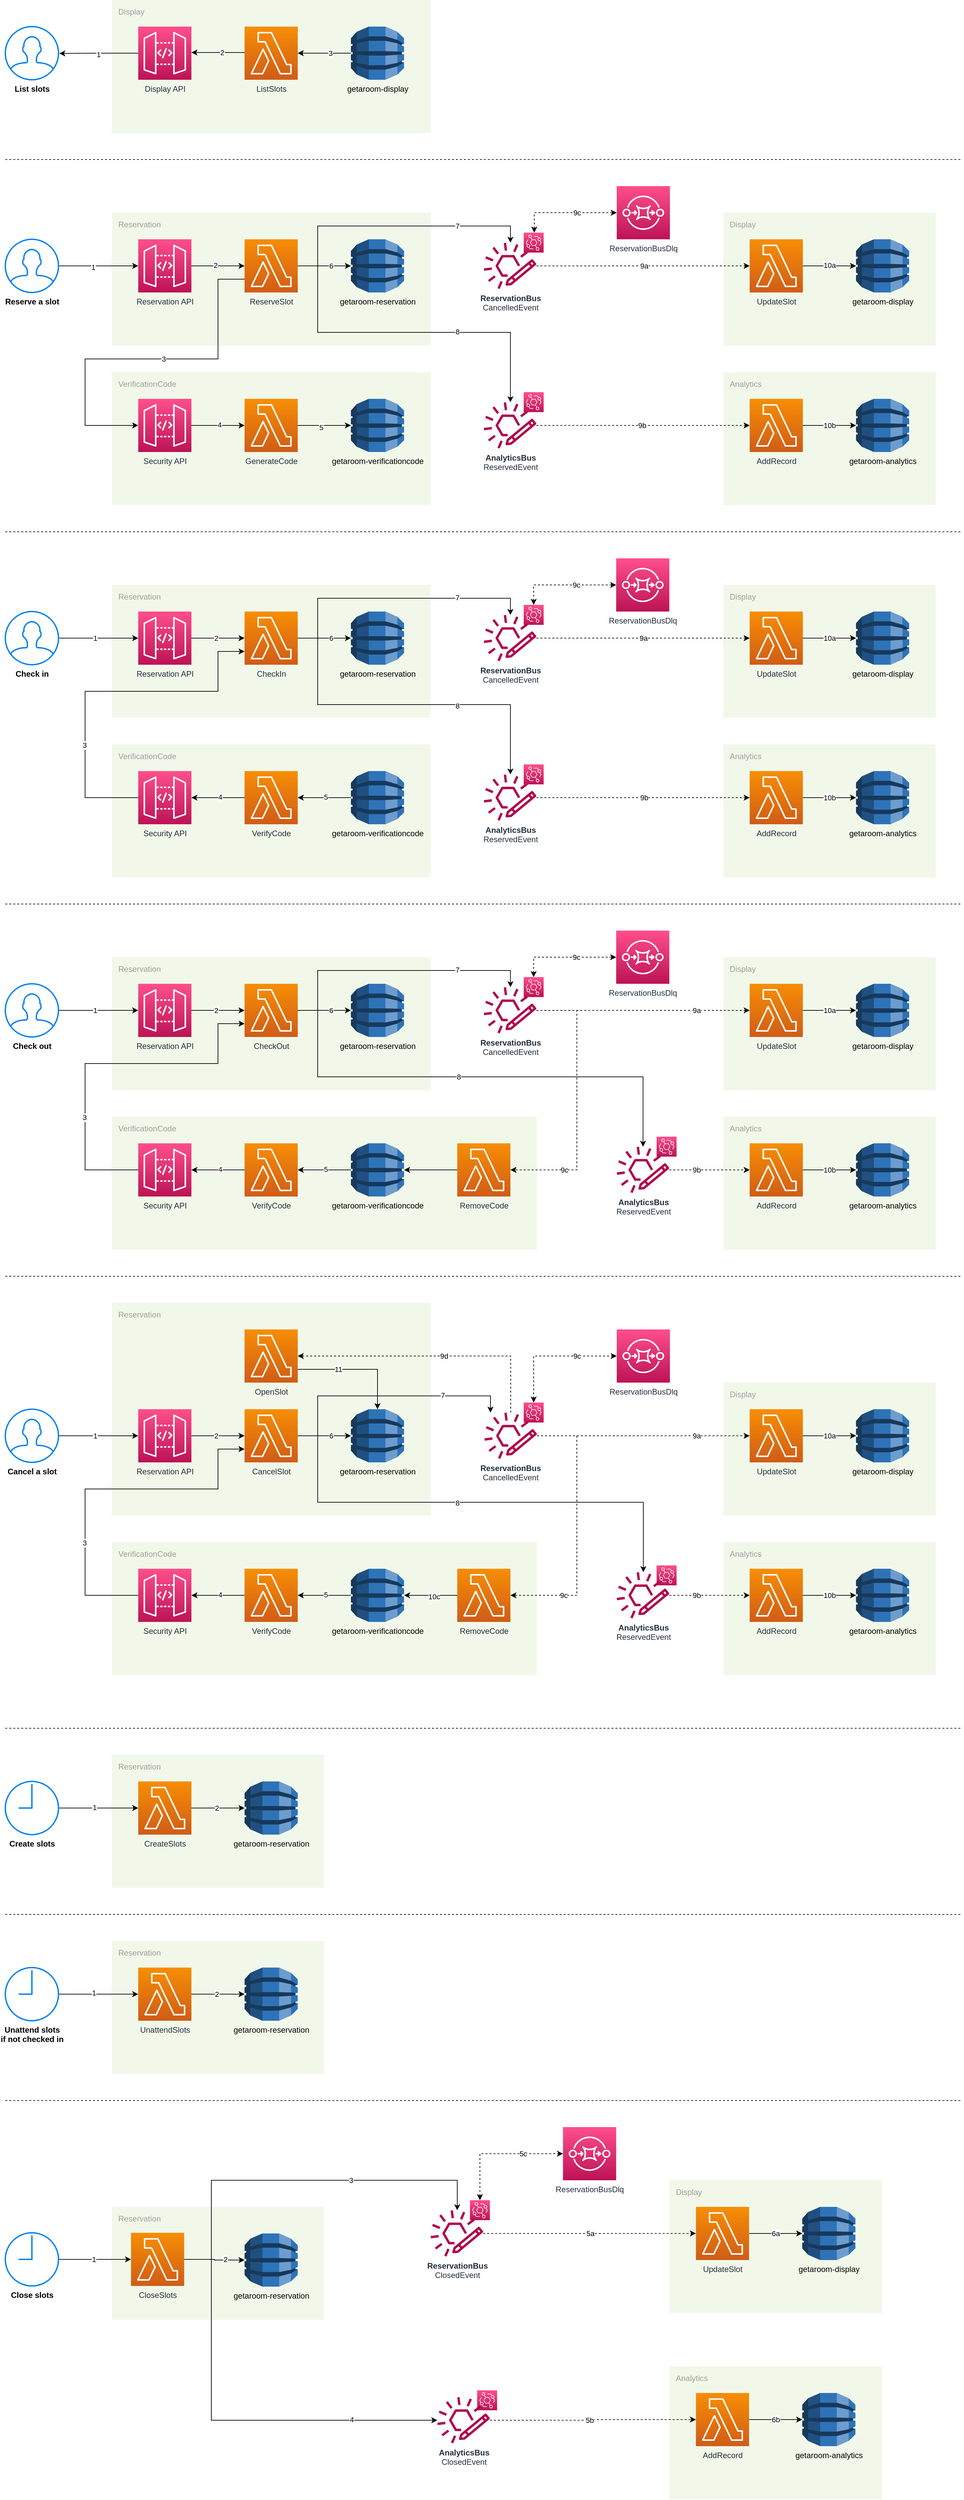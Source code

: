 <mxfile version="20.3.0" type="device"><diagram id="9ejqADnPVj0TptdwzyAk" name="Page-1"><mxGraphModel dx="1623" dy="1115" grid="1" gridSize="10" guides="1" tooltips="1" connect="1" arrows="1" fold="1" page="1" pageScale="1" pageWidth="827" pageHeight="1169" math="0" shadow="0"><root><mxCell id="0"/><mxCell id="1" parent="0"/><mxCell id="jxGBcUDQIttuzD_-gjKM-226" value="Analytics" style="sketch=0;points=[[0,0,0],[0.25,0,0],[0.5,0,0],[0.75,0,0],[1,0,0],[1,0.25,0],[1,0.5,0],[1,0.75,0],[1,1,0],[0.75,1,0],[0.5,1,0],[0.25,1,0],[0,1,0],[0,0.75,0],[0,0.5,0],[0,0.25,0]];rounded=1;absoluteArcSize=1;arcSize=2;html=1;strokeColor=none;gradientColor=none;shadow=0;dashed=0;fontSize=12;fontColor=#9E9E9E;align=left;verticalAlign=top;spacing=10;spacingTop=-4;fillColor=#F1F8E9;" parent="1" vertex="1"><mxGeometry x="1120" y="1720" width="320" height="200" as="geometry"/></mxCell><mxCell id="jxGBcUDQIttuzD_-gjKM-225" value="Display" style="sketch=0;points=[[0,0,0],[0.25,0,0],[0.5,0,0],[0.75,0,0],[1,0,0],[1,0.25,0],[1,0.5,0],[1,0.75,0],[1,1,0],[0.75,1,0],[0.5,1,0],[0.25,1,0],[0,1,0],[0,0.75,0],[0,0.5,0],[0,0.25,0]];rounded=1;absoluteArcSize=1;arcSize=2;html=1;strokeColor=none;gradientColor=none;shadow=0;dashed=0;fontSize=12;fontColor=#9E9E9E;align=left;verticalAlign=top;spacing=10;spacingTop=-4;fillColor=#F1F8E9;" parent="1" vertex="1"><mxGeometry x="1120" y="1480" width="320" height="200" as="geometry"/></mxCell><mxCell id="jxGBcUDQIttuzD_-gjKM-240" value="Display" style="sketch=0;points=[[0,0,0],[0.25,0,0],[0.5,0,0],[0.75,0,0],[1,0,0],[1,0.25,0],[1,0.5,0],[1,0.75,0],[1,1,0],[0.75,1,0],[0.5,1,0],[0.25,1,0],[0,1,0],[0,0.75,0],[0,0.5,0],[0,0.25,0]];rounded=1;absoluteArcSize=1;arcSize=2;html=1;strokeColor=none;gradientColor=none;shadow=0;dashed=0;fontSize=12;fontColor=#9E9E9E;align=left;verticalAlign=top;spacing=10;spacingTop=-4;fillColor=#F1F8E9;" parent="1" vertex="1"><mxGeometry x="1120" y="920" width="320" height="200" as="geometry"/></mxCell><mxCell id="jxGBcUDQIttuzD_-gjKM-241" value="Analytics" style="sketch=0;points=[[0,0,0],[0.25,0,0],[0.5,0,0],[0.75,0,0],[1,0,0],[1,0.25,0],[1,0.5,0],[1,0.75,0],[1,1,0],[0.75,1,0],[0.5,1,0],[0.25,1,0],[0,1,0],[0,0.75,0],[0,0.5,0],[0,0.25,0]];rounded=1;absoluteArcSize=1;arcSize=2;html=1;strokeColor=none;gradientColor=none;shadow=0;dashed=0;fontSize=12;fontColor=#9E9E9E;align=left;verticalAlign=top;spacing=10;spacingTop=-4;fillColor=#F1F8E9;" parent="1" vertex="1"><mxGeometry x="1120" y="1160" width="320" height="200" as="geometry"/></mxCell><mxCell id="jxGBcUDQIttuzD_-gjKM-217" value="Display" style="sketch=0;points=[[0,0,0],[0.25,0,0],[0.5,0,0],[0.75,0,0],[1,0,0],[1,0.25,0],[1,0.5,0],[1,0.75,0],[1,1,0],[0.75,1,0],[0.5,1,0],[0.25,1,0],[0,1,0],[0,0.75,0],[0,0.5,0],[0,0.25,0]];rounded=1;absoluteArcSize=1;arcSize=2;html=1;strokeColor=none;gradientColor=none;shadow=0;dashed=0;fontSize=12;fontColor=#9E9E9E;align=left;verticalAlign=top;spacing=10;spacingTop=-4;fillColor=#F1F8E9;" parent="1" vertex="1"><mxGeometry x="1120" y="2120" width="320" height="200" as="geometry"/></mxCell><mxCell id="jxGBcUDQIttuzD_-gjKM-160" value="Display" style="sketch=0;points=[[0,0,0],[0.25,0,0],[0.5,0,0],[0.75,0,0],[1,0,0],[1,0.25,0],[1,0.5,0],[1,0.75,0],[1,1,0],[0.75,1,0],[0.5,1,0],[0.25,1,0],[0,1,0],[0,0.75,0],[0,0.5,0],[0,0.25,0]];rounded=1;absoluteArcSize=1;arcSize=2;html=1;strokeColor=none;gradientColor=none;shadow=0;dashed=0;fontSize=12;fontColor=#9E9E9E;align=left;verticalAlign=top;spacing=10;spacingTop=-4;fillColor=#F1F8E9;" parent="1" vertex="1"><mxGeometry x="200" y="40" width="480" height="200" as="geometry"/></mxCell><mxCell id="jxGBcUDQIttuzD_-gjKM-15" value="Reservation" style="sketch=0;points=[[0,0,0],[0.25,0,0],[0.5,0,0],[0.75,0,0],[1,0,0],[1,0.25,0],[1,0.5,0],[1,0.75,0],[1,1,0],[0.75,1,0],[0.5,1,0],[0.25,1,0],[0,1,0],[0,0.75,0],[0,0.5,0],[0,0.25,0]];rounded=1;absoluteArcSize=1;arcSize=2;html=1;strokeColor=none;gradientColor=none;shadow=0;dashed=0;fontSize=12;fontColor=#9E9E9E;align=left;verticalAlign=top;spacing=10;spacingTop=-4;fillColor=#F1F8E9;" parent="1" vertex="1"><mxGeometry x="200" y="920" width="480" height="200" as="geometry"/></mxCell><mxCell id="jxGBcUDQIttuzD_-gjKM-6" value="VerificationCode" style="sketch=0;points=[[0,0,0],[0.25,0,0],[0.5,0,0],[0.75,0,0],[1,0,0],[1,0.25,0],[1,0.5,0],[1,0.75,0],[1,1,0],[0.75,1,0],[0.5,1,0],[0.25,1,0],[0,1,0],[0,0.75,0],[0,0.5,0],[0,0.25,0]];rounded=1;absoluteArcSize=1;arcSize=2;html=1;strokeColor=none;gradientColor=none;shadow=0;dashed=0;fontSize=12;fontColor=#9E9E9E;align=left;verticalAlign=top;spacing=10;spacingTop=-4;fillColor=#F1F8E9;" parent="1" vertex="1"><mxGeometry x="200" y="600" width="480" height="200" as="geometry"/></mxCell><mxCell id="jxGBcUDQIttuzD_-gjKM-3" value="Reservation" style="sketch=0;points=[[0,0,0],[0.25,0,0],[0.5,0,0],[0.75,0,0],[1,0,0],[1,0.25,0],[1,0.5,0],[1,0.75,0],[1,1,0],[0.75,1,0],[0.5,1,0],[0.25,1,0],[0,1,0],[0,0.75,0],[0,0.5,0],[0,0.25,0]];rounded=1;absoluteArcSize=1;arcSize=2;html=1;strokeColor=none;gradientColor=none;shadow=0;dashed=0;fontSize=12;fontColor=#9E9E9E;align=left;verticalAlign=top;spacing=10;spacingTop=-4;fillColor=#F1F8E9;" parent="1" vertex="1"><mxGeometry x="200" y="360" width="480" height="200" as="geometry"/></mxCell><mxCell id="jxGBcUDQIttuzD_-gjKM-7" style="edgeStyle=orthogonalEdgeStyle;rounded=0;orthogonalLoop=1;jettySize=auto;html=1;entryX=0;entryY=0.5;entryDx=0;entryDy=0;entryPerimeter=0;" parent="1" source="jxGBcUDQIttuzD_-gjKM-1" target="jxGBcUDQIttuzD_-gjKM-2" edge="1"><mxGeometry relative="1" as="geometry"/></mxCell><mxCell id="jxGBcUDQIttuzD_-gjKM-32" value="1" style="edgeLabel;html=1;align=center;verticalAlign=middle;resizable=0;points=[];" parent="jxGBcUDQIttuzD_-gjKM-7" vertex="1" connectable="0"><mxGeometry x="-0.144" y="-2" relative="1" as="geometry"><mxPoint as="offset"/></mxGeometry></mxCell><mxCell id="jxGBcUDQIttuzD_-gjKM-1" value="Reserve a slot" style="html=1;verticalLabelPosition=bottom;align=center;labelBackgroundColor=#ffffff;verticalAlign=top;strokeWidth=2;strokeColor=#0080F0;shadow=0;dashed=0;shape=mxgraph.ios7.icons.user;fontStyle=1" parent="1" vertex="1"><mxGeometry x="40" y="400" width="80" height="80" as="geometry"/></mxCell><mxCell id="jxGBcUDQIttuzD_-gjKM-8" style="edgeStyle=orthogonalEdgeStyle;rounded=0;orthogonalLoop=1;jettySize=auto;html=1;entryX=0;entryY=0.5;entryDx=0;entryDy=0;entryPerimeter=0;" parent="1" source="jxGBcUDQIttuzD_-gjKM-2" target="jxGBcUDQIttuzD_-gjKM-4" edge="1"><mxGeometry relative="1" as="geometry"/></mxCell><mxCell id="jxGBcUDQIttuzD_-gjKM-33" value="2" style="edgeLabel;html=1;align=center;verticalAlign=middle;resizable=0;points=[];" parent="jxGBcUDQIttuzD_-gjKM-8" vertex="1" connectable="0"><mxGeometry x="-0.113" y="-1" relative="1" as="geometry"><mxPoint y="-2" as="offset"/></mxGeometry></mxCell><mxCell id="jxGBcUDQIttuzD_-gjKM-2" value="Reservation API" style="sketch=0;points=[[0,0,0],[0.25,0,0],[0.5,0,0],[0.75,0,0],[1,0,0],[0,1,0],[0.25,1,0],[0.5,1,0],[0.75,1,0],[1,1,0],[0,0.25,0],[0,0.5,0],[0,0.75,0],[1,0.25,0],[1,0.5,0],[1,0.75,0]];outlineConnect=0;fontColor=#232F3E;gradientColor=#FF4F8B;gradientDirection=north;fillColor=#BC1356;strokeColor=#ffffff;dashed=0;verticalLabelPosition=bottom;verticalAlign=top;align=center;html=1;fontSize=12;fontStyle=0;aspect=fixed;shape=mxgraph.aws4.resourceIcon;resIcon=mxgraph.aws4.api_gateway;" parent="1" vertex="1"><mxGeometry x="240" y="400" width="80" height="80" as="geometry"/></mxCell><mxCell id="jxGBcUDQIttuzD_-gjKM-9" style="edgeStyle=orthogonalEdgeStyle;rounded=0;orthogonalLoop=1;jettySize=auto;html=1;exitX=0;exitY=0.75;exitDx=0;exitDy=0;exitPerimeter=0;entryX=0;entryY=0.5;entryDx=0;entryDy=0;entryPerimeter=0;" parent="1" source="jxGBcUDQIttuzD_-gjKM-4" target="jxGBcUDQIttuzD_-gjKM-11" edge="1"><mxGeometry relative="1" as="geometry"><Array as="points"><mxPoint x="360" y="460"/><mxPoint x="360" y="580"/><mxPoint x="160" y="580"/><mxPoint x="160" y="680"/></Array></mxGeometry></mxCell><mxCell id="jxGBcUDQIttuzD_-gjKM-34" value="3" style="edgeLabel;html=1;align=center;verticalAlign=middle;resizable=0;points=[];" parent="jxGBcUDQIttuzD_-gjKM-9" vertex="1" connectable="0"><mxGeometry x="-0.101" relative="1" as="geometry"><mxPoint as="offset"/></mxGeometry></mxCell><mxCell id="jxGBcUDQIttuzD_-gjKM-10" style="edgeStyle=orthogonalEdgeStyle;rounded=0;orthogonalLoop=1;jettySize=auto;html=1;entryX=0;entryY=0.5;entryDx=0;entryDy=0;entryPerimeter=0;" parent="1" source="jxGBcUDQIttuzD_-gjKM-4" target="jxGBcUDQIttuzD_-gjKM-5" edge="1"><mxGeometry relative="1" as="geometry"/></mxCell><mxCell id="jxGBcUDQIttuzD_-gjKM-38" value="6" style="edgeLabel;html=1;align=center;verticalAlign=middle;resizable=0;points=[];" parent="jxGBcUDQIttuzD_-gjKM-10" vertex="1" connectable="0"><mxGeometry x="0.013" relative="1" as="geometry"><mxPoint x="9" as="offset"/></mxGeometry></mxCell><mxCell id="esr3HJB6Lq1gzI3IYM8c-7" style="edgeStyle=orthogonalEdgeStyle;rounded=0;orthogonalLoop=1;jettySize=auto;html=1;exitX=1;exitY=0.5;exitDx=0;exitDy=0;exitPerimeter=0;" parent="1" source="jxGBcUDQIttuzD_-gjKM-4" target="jxGBcUDQIttuzD_-gjKM-277" edge="1"><mxGeometry relative="1" as="geometry"><Array as="points"><mxPoint x="510" y="440"/><mxPoint x="510" y="380"/><mxPoint x="800" y="380"/></Array></mxGeometry></mxCell><mxCell id="2rC3uUgFhevfxA86qj0Z-1" value="7" style="edgeLabel;html=1;align=center;verticalAlign=middle;resizable=0;points=[];" parent="esr3HJB6Lq1gzI3IYM8c-7" vertex="1" connectable="0"><mxGeometry x="0.22" y="-2" relative="1" as="geometry"><mxPoint x="53" y="-2" as="offset"/></mxGeometry></mxCell><mxCell id="esr3HJB6Lq1gzI3IYM8c-8" style="edgeStyle=orthogonalEdgeStyle;rounded=0;orthogonalLoop=1;jettySize=auto;html=1;exitX=1;exitY=0.5;exitDx=0;exitDy=0;exitPerimeter=0;" parent="1" source="jxGBcUDQIttuzD_-gjKM-4" target="XHY9GbfkQatHhNTNZ2KX-1" edge="1"><mxGeometry relative="1" as="geometry"><Array as="points"><mxPoint x="510" y="440"/><mxPoint x="510" y="540"/><mxPoint x="800" y="540"/></Array></mxGeometry></mxCell><mxCell id="2rC3uUgFhevfxA86qj0Z-2" value="8" style="edgeLabel;html=1;align=center;verticalAlign=middle;resizable=0;points=[];" parent="esr3HJB6Lq1gzI3IYM8c-8" vertex="1" connectable="0"><mxGeometry x="0.105" y="1" relative="1" as="geometry"><mxPoint x="50" as="offset"/></mxGeometry></mxCell><mxCell id="jxGBcUDQIttuzD_-gjKM-4" value="ReserveSlot" style="sketch=0;points=[[0,0,0],[0.25,0,0],[0.5,0,0],[0.75,0,0],[1,0,0],[0,1,0],[0.25,1,0],[0.5,1,0],[0.75,1,0],[1,1,0],[0,0.25,0],[0,0.5,0],[0,0.75,0],[1,0.25,0],[1,0.5,0],[1,0.75,0]];outlineConnect=0;fontColor=#232F3E;gradientColor=#F78E04;gradientDirection=north;fillColor=#D05C17;strokeColor=#ffffff;dashed=0;verticalLabelPosition=bottom;verticalAlign=top;align=center;html=1;fontSize=12;fontStyle=0;aspect=fixed;shape=mxgraph.aws4.resourceIcon;resIcon=mxgraph.aws4.lambda;" parent="1" vertex="1"><mxGeometry x="400" y="400" width="80" height="80" as="geometry"/></mxCell><mxCell id="jxGBcUDQIttuzD_-gjKM-5" value="getaroom-reservation" style="outlineConnect=0;dashed=0;verticalLabelPosition=bottom;verticalAlign=top;align=center;html=1;shape=mxgraph.aws3.dynamo_db;fillColor=#2E73B8;gradientColor=none;" parent="1" vertex="1"><mxGeometry x="560" y="400" width="80" height="80" as="geometry"/></mxCell><mxCell id="jxGBcUDQIttuzD_-gjKM-28" style="edgeStyle=orthogonalEdgeStyle;rounded=0;orthogonalLoop=1;jettySize=auto;html=1;exitX=1;exitY=0.5;exitDx=0;exitDy=0;exitPerimeter=0;entryX=0;entryY=0.5;entryDx=0;entryDy=0;entryPerimeter=0;" parent="1" source="jxGBcUDQIttuzD_-gjKM-11" target="jxGBcUDQIttuzD_-gjKM-12" edge="1"><mxGeometry relative="1" as="geometry"/></mxCell><mxCell id="jxGBcUDQIttuzD_-gjKM-35" value="4" style="edgeLabel;html=1;align=center;verticalAlign=middle;resizable=0;points=[];" parent="jxGBcUDQIttuzD_-gjKM-28" vertex="1" connectable="0"><mxGeometry x="0.054" y="1" relative="1" as="geometry"><mxPoint as="offset"/></mxGeometry></mxCell><mxCell id="jxGBcUDQIttuzD_-gjKM-11" value="Security API" style="sketch=0;points=[[0,0,0],[0.25,0,0],[0.5,0,0],[0.75,0,0],[1,0,0],[0,1,0],[0.25,1,0],[0.5,1,0],[0.75,1,0],[1,1,0],[0,0.25,0],[0,0.5,0],[0,0.75,0],[1,0.25,0],[1,0.5,0],[1,0.75,0]];outlineConnect=0;fontColor=#232F3E;gradientColor=#FF4F8B;gradientDirection=north;fillColor=#BC1356;strokeColor=#ffffff;dashed=0;verticalLabelPosition=bottom;verticalAlign=top;align=center;html=1;fontSize=12;fontStyle=0;aspect=fixed;shape=mxgraph.aws4.resourceIcon;resIcon=mxgraph.aws4.api_gateway;" parent="1" vertex="1"><mxGeometry x="240" y="640" width="80" height="80" as="geometry"/></mxCell><mxCell id="jxGBcUDQIttuzD_-gjKM-30" style="edgeStyle=orthogonalEdgeStyle;rounded=0;orthogonalLoop=1;jettySize=auto;html=1;exitX=1;exitY=0.5;exitDx=0;exitDy=0;exitPerimeter=0;entryX=0;entryY=0.5;entryDx=0;entryDy=0;entryPerimeter=0;" parent="1" source="jxGBcUDQIttuzD_-gjKM-12" target="jxGBcUDQIttuzD_-gjKM-13" edge="1"><mxGeometry relative="1" as="geometry"/></mxCell><mxCell id="jxGBcUDQIttuzD_-gjKM-36" value="5" style="edgeLabel;html=1;align=center;verticalAlign=middle;resizable=0;points=[];" parent="jxGBcUDQIttuzD_-gjKM-30" vertex="1" connectable="0"><mxGeometry x="-0.133" y="-3" relative="1" as="geometry"><mxPoint as="offset"/></mxGeometry></mxCell><mxCell id="jxGBcUDQIttuzD_-gjKM-12" value="GenerateCode" style="sketch=0;points=[[0,0,0],[0.25,0,0],[0.5,0,0],[0.75,0,0],[1,0,0],[0,1,0],[0.25,1,0],[0.5,1,0],[0.75,1,0],[1,1,0],[0,0.25,0],[0,0.5,0],[0,0.75,0],[1,0.25,0],[1,0.5,0],[1,0.75,0]];outlineConnect=0;fontColor=#232F3E;gradientColor=#F78E04;gradientDirection=north;fillColor=#D05C17;strokeColor=#ffffff;dashed=0;verticalLabelPosition=bottom;verticalAlign=top;align=center;html=1;fontSize=12;fontStyle=0;aspect=fixed;shape=mxgraph.aws4.resourceIcon;resIcon=mxgraph.aws4.lambda;" parent="1" vertex="1"><mxGeometry x="400" y="640" width="80" height="80" as="geometry"/></mxCell><mxCell id="jxGBcUDQIttuzD_-gjKM-13" value="getaroom-verificationcode" style="outlineConnect=0;dashed=0;verticalLabelPosition=bottom;verticalAlign=top;align=center;html=1;shape=mxgraph.aws3.dynamo_db;fillColor=#2E73B8;gradientColor=none;" parent="1" vertex="1"><mxGeometry x="560" y="640" width="80" height="80" as="geometry"/></mxCell><mxCell id="jxGBcUDQIttuzD_-gjKM-14" value="VerificationCode" style="sketch=0;points=[[0,0,0],[0.25,0,0],[0.5,0,0],[0.75,0,0],[1,0,0],[1,0.25,0],[1,0.5,0],[1,0.75,0],[1,1,0],[0.75,1,0],[0.5,1,0],[0.25,1,0],[0,1,0],[0,0.75,0],[0,0.5,0],[0,0.25,0]];rounded=1;absoluteArcSize=1;arcSize=2;html=1;strokeColor=none;gradientColor=none;shadow=0;dashed=0;fontSize=12;fontColor=#9E9E9E;align=left;verticalAlign=top;spacing=10;spacingTop=-4;fillColor=#F1F8E9;" parent="1" vertex="1"><mxGeometry x="200" y="1160" width="480" height="200" as="geometry"/></mxCell><mxCell id="jxGBcUDQIttuzD_-gjKM-16" style="edgeStyle=orthogonalEdgeStyle;rounded=0;orthogonalLoop=1;jettySize=auto;html=1;entryX=0;entryY=0.5;entryDx=0;entryDy=0;entryPerimeter=0;" parent="1" source="jxGBcUDQIttuzD_-gjKM-17" target="jxGBcUDQIttuzD_-gjKM-19" edge="1"><mxGeometry relative="1" as="geometry"/></mxCell><mxCell id="jxGBcUDQIttuzD_-gjKM-80" value="1" style="edgeLabel;html=1;align=center;verticalAlign=middle;resizable=0;points=[];" parent="jxGBcUDQIttuzD_-gjKM-16" vertex="1" connectable="0"><mxGeometry x="-0.091" relative="1" as="geometry"><mxPoint as="offset"/></mxGeometry></mxCell><mxCell id="jxGBcUDQIttuzD_-gjKM-17" value="Check in" style="html=1;verticalLabelPosition=bottom;align=center;labelBackgroundColor=#ffffff;verticalAlign=top;strokeWidth=2;strokeColor=#0080F0;shadow=0;dashed=0;shape=mxgraph.ios7.icons.user;fontStyle=1" parent="1" vertex="1"><mxGeometry x="40" y="960" width="80" height="80" as="geometry"/></mxCell><mxCell id="jxGBcUDQIttuzD_-gjKM-18" style="edgeStyle=orthogonalEdgeStyle;rounded=0;orthogonalLoop=1;jettySize=auto;html=1;entryX=0;entryY=0.5;entryDx=0;entryDy=0;entryPerimeter=0;" parent="1" source="jxGBcUDQIttuzD_-gjKM-19" target="jxGBcUDQIttuzD_-gjKM-22" edge="1"><mxGeometry relative="1" as="geometry"/></mxCell><mxCell id="jxGBcUDQIttuzD_-gjKM-81" value="2" style="edgeLabel;html=1;align=center;verticalAlign=middle;resizable=0;points=[];" parent="jxGBcUDQIttuzD_-gjKM-18" vertex="1" connectable="0"><mxGeometry x="-0.091" y="-2" relative="1" as="geometry"><mxPoint y="-2" as="offset"/></mxGeometry></mxCell><mxCell id="jxGBcUDQIttuzD_-gjKM-19" value="Reservation API" style="sketch=0;points=[[0,0,0],[0.25,0,0],[0.5,0,0],[0.75,0,0],[1,0,0],[0,1,0],[0.25,1,0],[0.5,1,0],[0.75,1,0],[1,1,0],[0,0.25,0],[0,0.5,0],[0,0.75,0],[1,0.25,0],[1,0.5,0],[1,0.75,0]];outlineConnect=0;fontColor=#232F3E;gradientColor=#FF4F8B;gradientDirection=north;fillColor=#BC1356;strokeColor=#ffffff;dashed=0;verticalLabelPosition=bottom;verticalAlign=top;align=center;html=1;fontSize=12;fontStyle=0;aspect=fixed;shape=mxgraph.aws4.resourceIcon;resIcon=mxgraph.aws4.api_gateway;" parent="1" vertex="1"><mxGeometry x="240" y="960" width="80" height="80" as="geometry"/></mxCell><mxCell id="jxGBcUDQIttuzD_-gjKM-21" style="edgeStyle=orthogonalEdgeStyle;rounded=0;orthogonalLoop=1;jettySize=auto;html=1;entryX=0;entryY=0.5;entryDx=0;entryDy=0;entryPerimeter=0;" parent="1" source="jxGBcUDQIttuzD_-gjKM-22" target="jxGBcUDQIttuzD_-gjKM-23" edge="1"><mxGeometry relative="1" as="geometry"/></mxCell><mxCell id="jxGBcUDQIttuzD_-gjKM-85" value="6" style="edgeLabel;html=1;align=center;verticalAlign=middle;resizable=0;points=[];" parent="jxGBcUDQIttuzD_-gjKM-21" vertex="1" connectable="0"><mxGeometry x="-0.045" relative="1" as="geometry"><mxPoint x="12" as="offset"/></mxGeometry></mxCell><mxCell id="esr3HJB6Lq1gzI3IYM8c-5" style="edgeStyle=orthogonalEdgeStyle;rounded=0;orthogonalLoop=1;jettySize=auto;html=1;exitX=1;exitY=0.5;exitDx=0;exitDy=0;exitPerimeter=0;" parent="1" source="jxGBcUDQIttuzD_-gjKM-22" target="jxGBcUDQIttuzD_-gjKM-73" edge="1"><mxGeometry relative="1" as="geometry"><Array as="points"><mxPoint x="510" y="1000"/><mxPoint x="510" y="940"/><mxPoint x="800" y="940"/></Array></mxGeometry></mxCell><mxCell id="2rC3uUgFhevfxA86qj0Z-3" value="7" style="edgeLabel;html=1;align=center;verticalAlign=middle;resizable=0;points=[];" parent="esr3HJB6Lq1gzI3IYM8c-5" vertex="1" connectable="0"><mxGeometry x="0.406" y="1" relative="1" as="geometry"><mxPoint x="15" as="offset"/></mxGeometry></mxCell><mxCell id="esr3HJB6Lq1gzI3IYM8c-6" style="edgeStyle=orthogonalEdgeStyle;rounded=0;orthogonalLoop=1;jettySize=auto;html=1;exitX=1;exitY=0.5;exitDx=0;exitDy=0;exitPerimeter=0;" parent="1" source="jxGBcUDQIttuzD_-gjKM-22" target="XHY9GbfkQatHhNTNZ2KX-6" edge="1"><mxGeometry relative="1" as="geometry"><Array as="points"><mxPoint x="510" y="1000"/><mxPoint x="510" y="1100"/><mxPoint x="800" y="1100"/></Array></mxGeometry></mxCell><mxCell id="2rC3uUgFhevfxA86qj0Z-4" value="8" style="edgeLabel;html=1;align=center;verticalAlign=middle;resizable=0;points=[];" parent="esr3HJB6Lq1gzI3IYM8c-6" vertex="1" connectable="0"><mxGeometry x="0.253" y="-2" relative="1" as="geometry"><mxPoint x="11" as="offset"/></mxGeometry></mxCell><mxCell id="jxGBcUDQIttuzD_-gjKM-22" value="CheckIn" style="sketch=0;points=[[0,0,0],[0.25,0,0],[0.5,0,0],[0.75,0,0],[1,0,0],[0,1,0],[0.25,1,0],[0.5,1,0],[0.75,1,0],[1,1,0],[0,0.25,0],[0,0.5,0],[0,0.75,0],[1,0.25,0],[1,0.5,0],[1,0.75,0]];outlineConnect=0;fontColor=#232F3E;gradientColor=#F78E04;gradientDirection=north;fillColor=#D05C17;strokeColor=#ffffff;dashed=0;verticalLabelPosition=bottom;verticalAlign=top;align=center;html=1;fontSize=12;fontStyle=0;aspect=fixed;shape=mxgraph.aws4.resourceIcon;resIcon=mxgraph.aws4.lambda;" parent="1" vertex="1"><mxGeometry x="400" y="960" width="80" height="80" as="geometry"/></mxCell><mxCell id="jxGBcUDQIttuzD_-gjKM-23" value="getaroom-reservation" style="outlineConnect=0;dashed=0;verticalLabelPosition=bottom;verticalAlign=top;align=center;html=1;shape=mxgraph.aws3.dynamo_db;fillColor=#2E73B8;gradientColor=none;" parent="1" vertex="1"><mxGeometry x="560" y="960" width="80" height="80" as="geometry"/></mxCell><mxCell id="jxGBcUDQIttuzD_-gjKM-79" style="edgeStyle=orthogonalEdgeStyle;rounded=0;orthogonalLoop=1;jettySize=auto;html=1;exitX=0;exitY=0.5;exitDx=0;exitDy=0;exitPerimeter=0;entryX=0;entryY=0.75;entryDx=0;entryDy=0;entryPerimeter=0;startArrow=none;startFill=0;endArrow=classic;endFill=1;" parent="1" source="jxGBcUDQIttuzD_-gjKM-24" target="jxGBcUDQIttuzD_-gjKM-22" edge="1"><mxGeometry relative="1" as="geometry"><Array as="points"><mxPoint x="160" y="1240"/><mxPoint x="160" y="1080"/><mxPoint x="360" y="1080"/><mxPoint x="360" y="1020"/></Array></mxGeometry></mxCell><mxCell id="jxGBcUDQIttuzD_-gjKM-82" value="3" style="edgeLabel;html=1;align=center;verticalAlign=middle;resizable=0;points=[];" parent="jxGBcUDQIttuzD_-gjKM-79" vertex="1" connectable="0"><mxGeometry x="-0.41" y="-1" relative="1" as="geometry"><mxPoint x="-2" as="offset"/></mxGeometry></mxCell><mxCell id="jxGBcUDQIttuzD_-gjKM-24" value="Security API" style="sketch=0;points=[[0,0,0],[0.25,0,0],[0.5,0,0],[0.75,0,0],[1,0,0],[0,1,0],[0.25,1,0],[0.5,1,0],[0.75,1,0],[1,1,0],[0,0.25,0],[0,0.5,0],[0,0.75,0],[1,0.25,0],[1,0.5,0],[1,0.75,0]];outlineConnect=0;fontColor=#232F3E;gradientColor=#FF4F8B;gradientDirection=north;fillColor=#BC1356;strokeColor=#ffffff;dashed=0;verticalLabelPosition=bottom;verticalAlign=top;align=center;html=1;fontSize=12;fontStyle=0;aspect=fixed;shape=mxgraph.aws4.resourceIcon;resIcon=mxgraph.aws4.api_gateway;" parent="1" vertex="1"><mxGeometry x="240" y="1200" width="80" height="80" as="geometry"/></mxCell><mxCell id="jxGBcUDQIttuzD_-gjKM-78" style="edgeStyle=orthogonalEdgeStyle;rounded=0;orthogonalLoop=1;jettySize=auto;html=1;exitX=0;exitY=0.5;exitDx=0;exitDy=0;exitPerimeter=0;entryX=1;entryY=0.5;entryDx=0;entryDy=0;entryPerimeter=0;startArrow=none;startFill=0;endArrow=classic;endFill=1;" parent="1" source="jxGBcUDQIttuzD_-gjKM-25" target="jxGBcUDQIttuzD_-gjKM-24" edge="1"><mxGeometry relative="1" as="geometry"/></mxCell><mxCell id="jxGBcUDQIttuzD_-gjKM-83" value="4" style="edgeLabel;html=1;align=center;verticalAlign=middle;resizable=0;points=[];" parent="jxGBcUDQIttuzD_-gjKM-78" vertex="1" connectable="0"><mxGeometry x="-0.068" y="-1" relative="1" as="geometry"><mxPoint as="offset"/></mxGeometry></mxCell><mxCell id="jxGBcUDQIttuzD_-gjKM-25" value="VerifyCode" style="sketch=0;points=[[0,0,0],[0.25,0,0],[0.5,0,0],[0.75,0,0],[1,0,0],[0,1,0],[0.25,1,0],[0.5,1,0],[0.75,1,0],[1,1,0],[0,0.25,0],[0,0.5,0],[0,0.75,0],[1,0.25,0],[1,0.5,0],[1,0.75,0]];outlineConnect=0;fontColor=#232F3E;gradientColor=#F78E04;gradientDirection=north;fillColor=#D05C17;strokeColor=#ffffff;dashed=0;verticalLabelPosition=bottom;verticalAlign=top;align=center;html=1;fontSize=12;fontStyle=0;aspect=fixed;shape=mxgraph.aws4.resourceIcon;resIcon=mxgraph.aws4.lambda;" parent="1" vertex="1"><mxGeometry x="400" y="1200" width="80" height="80" as="geometry"/></mxCell><mxCell id="jxGBcUDQIttuzD_-gjKM-77" style="edgeStyle=orthogonalEdgeStyle;rounded=0;orthogonalLoop=1;jettySize=auto;html=1;exitX=0;exitY=0.5;exitDx=0;exitDy=0;exitPerimeter=0;entryX=1;entryY=0.5;entryDx=0;entryDy=0;entryPerimeter=0;startArrow=none;startFill=0;endArrow=classic;endFill=1;" parent="1" source="jxGBcUDQIttuzD_-gjKM-26" target="jxGBcUDQIttuzD_-gjKM-25" edge="1"><mxGeometry relative="1" as="geometry"/></mxCell><mxCell id="jxGBcUDQIttuzD_-gjKM-84" value="5" style="edgeLabel;html=1;align=center;verticalAlign=middle;resizable=0;points=[];" parent="jxGBcUDQIttuzD_-gjKM-77" vertex="1" connectable="0"><mxGeometry x="-0.045" y="-1" relative="1" as="geometry"><mxPoint as="offset"/></mxGeometry></mxCell><mxCell id="jxGBcUDQIttuzD_-gjKM-26" value="getaroom-verificationcode" style="outlineConnect=0;dashed=0;verticalLabelPosition=bottom;verticalAlign=top;align=center;html=1;shape=mxgraph.aws3.dynamo_db;fillColor=#2E73B8;gradientColor=none;" parent="1" vertex="1"><mxGeometry x="560" y="1200" width="80" height="80" as="geometry"/></mxCell><mxCell id="jxGBcUDQIttuzD_-gjKM-27" value="" style="endArrow=none;dashed=1;html=1;rounded=0;" parent="1" edge="1"><mxGeometry width="50" height="50" relative="1" as="geometry"><mxPoint x="40" y="840" as="sourcePoint"/><mxPoint x="1480" y="840" as="targetPoint"/></mxGeometry></mxCell><mxCell id="jxGBcUDQIttuzD_-gjKM-56" value="" style="endArrow=none;dashed=1;html=1;rounded=0;" parent="1" edge="1"><mxGeometry width="50" height="50" relative="1" as="geometry"><mxPoint x="40" y="1400" as="sourcePoint"/><mxPoint x="1480" y="1400" as="targetPoint"/></mxGeometry></mxCell><mxCell id="jxGBcUDQIttuzD_-gjKM-92" value="" style="sketch=0;points=[[0,0,0],[0.25,0,0],[0.5,0,0],[0.75,0,0],[1,0,0],[0,1,0],[0.25,1,0],[0.5,1,0],[0.75,1,0],[1,1,0],[0,0.25,0],[0,0.5,0],[0,0.75,0],[1,0.25,0],[1,0.5,0],[1,0.75,0]];outlineConnect=0;fontColor=#232F3E;gradientColor=#FF4F8B;gradientDirection=north;fillColor=#BC1356;strokeColor=#ffffff;dashed=0;verticalLabelPosition=bottom;verticalAlign=top;align=center;html=1;fontSize=12;fontStyle=0;aspect=fixed;shape=mxgraph.aws4.resourceIcon;resIcon=mxgraph.aws4.eventbridge;" parent="1" vertex="1"><mxGeometry x="820" y="950" width="30" height="30" as="geometry"/></mxCell><mxCell id="jxGBcUDQIttuzD_-gjKM-250" style="edgeStyle=orthogonalEdgeStyle;rounded=0;orthogonalLoop=1;jettySize=auto;html=1;entryX=0;entryY=0.5;entryDx=0;entryDy=0;entryPerimeter=0;dashed=1;startArrow=none;startFill=0;endArrow=classic;endFill=1;" parent="1" source="jxGBcUDQIttuzD_-gjKM-73" target="jxGBcUDQIttuzD_-gjKM-248" edge="1"><mxGeometry relative="1" as="geometry"/></mxCell><mxCell id="jxGBcUDQIttuzD_-gjKM-252" value="9a" style="edgeLabel;html=1;align=center;verticalAlign=middle;resizable=0;points=[];" parent="jxGBcUDQIttuzD_-gjKM-250" vertex="1" connectable="0"><mxGeometry x="-0.007" relative="1" as="geometry"><mxPoint x="1" as="offset"/></mxGeometry></mxCell><mxCell id="jxGBcUDQIttuzD_-gjKM-73" value="&lt;b&gt;ReservationBus&lt;/b&gt;&lt;br&gt;CancelledEvent" style="sketch=0;outlineConnect=0;fontColor=#232F3E;gradientColor=none;fillColor=#B0084D;strokeColor=none;dashed=0;verticalLabelPosition=bottom;verticalAlign=top;align=center;html=1;fontSize=12;fontStyle=0;aspect=fixed;pointerEvents=1;shape=mxgraph.aws4.eventbridge_custom_event_bus_resource;" parent="1" vertex="1"><mxGeometry x="760" y="965" width="79.13" height="70" as="geometry"/></mxCell><mxCell id="jxGBcUDQIttuzD_-gjKM-99" value="Reservation" style="sketch=0;points=[[0,0,0],[0.25,0,0],[0.5,0,0],[0.75,0,0],[1,0,0],[1,0.25,0],[1,0.5,0],[1,0.75,0],[1,1,0],[0.75,1,0],[0.5,1,0],[0.25,1,0],[0,1,0],[0,0.75,0],[0,0.5,0],[0,0.25,0]];rounded=1;absoluteArcSize=1;arcSize=2;html=1;strokeColor=none;gradientColor=none;shadow=0;dashed=0;fontSize=12;fontColor=#9E9E9E;align=left;verticalAlign=top;spacing=10;spacingTop=-4;fillColor=#F1F8E9;" parent="1" vertex="1"><mxGeometry x="200" y="1480" width="480" height="200" as="geometry"/></mxCell><mxCell id="jxGBcUDQIttuzD_-gjKM-100" value="VerificationCode" style="sketch=0;points=[[0,0,0],[0.25,0,0],[0.5,0,0],[0.75,0,0],[1,0,0],[1,0.25,0],[1,0.5,0],[1,0.75,0],[1,1,0],[0.75,1,0],[0.5,1,0],[0.25,1,0],[0,1,0],[0,0.75,0],[0,0.5,0],[0,0.25,0]];rounded=1;absoluteArcSize=1;arcSize=2;html=1;strokeColor=none;gradientColor=none;shadow=0;dashed=0;fontSize=12;fontColor=#9E9E9E;align=left;verticalAlign=top;spacing=10;spacingTop=-4;fillColor=#F1F8E9;" parent="1" vertex="1"><mxGeometry x="200" y="1720" width="640" height="200" as="geometry"/></mxCell><mxCell id="jxGBcUDQIttuzD_-gjKM-101" style="edgeStyle=orthogonalEdgeStyle;rounded=0;orthogonalLoop=1;jettySize=auto;html=1;entryX=0;entryY=0.5;entryDx=0;entryDy=0;entryPerimeter=0;" parent="1" source="jxGBcUDQIttuzD_-gjKM-103" target="jxGBcUDQIttuzD_-gjKM-106" edge="1"><mxGeometry relative="1" as="geometry"/></mxCell><mxCell id="jxGBcUDQIttuzD_-gjKM-102" value="1" style="edgeLabel;html=1;align=center;verticalAlign=middle;resizable=0;points=[];" parent="jxGBcUDQIttuzD_-gjKM-101" vertex="1" connectable="0"><mxGeometry x="-0.091" relative="1" as="geometry"><mxPoint as="offset"/></mxGeometry></mxCell><mxCell id="jxGBcUDQIttuzD_-gjKM-103" value="Check out" style="html=1;verticalLabelPosition=bottom;align=center;labelBackgroundColor=#ffffff;verticalAlign=top;strokeWidth=2;strokeColor=#0080F0;shadow=0;dashed=0;shape=mxgraph.ios7.icons.user;fontStyle=1" parent="1" vertex="1"><mxGeometry x="40" y="1520" width="80" height="80" as="geometry"/></mxCell><mxCell id="jxGBcUDQIttuzD_-gjKM-104" style="edgeStyle=orthogonalEdgeStyle;rounded=0;orthogonalLoop=1;jettySize=auto;html=1;entryX=0;entryY=0.5;entryDx=0;entryDy=0;entryPerimeter=0;" parent="1" source="jxGBcUDQIttuzD_-gjKM-106" target="jxGBcUDQIttuzD_-gjKM-109" edge="1"><mxGeometry relative="1" as="geometry"/></mxCell><mxCell id="jxGBcUDQIttuzD_-gjKM-105" value="2" style="edgeLabel;html=1;align=center;verticalAlign=middle;resizable=0;points=[];" parent="jxGBcUDQIttuzD_-gjKM-104" vertex="1" connectable="0"><mxGeometry x="-0.091" y="-2" relative="1" as="geometry"><mxPoint y="-2" as="offset"/></mxGeometry></mxCell><mxCell id="jxGBcUDQIttuzD_-gjKM-106" value="Reservation API" style="sketch=0;points=[[0,0,0],[0.25,0,0],[0.5,0,0],[0.75,0,0],[1,0,0],[0,1,0],[0.25,1,0],[0.5,1,0],[0.75,1,0],[1,1,0],[0,0.25,0],[0,0.5,0],[0,0.75,0],[1,0.25,0],[1,0.5,0],[1,0.75,0]];outlineConnect=0;fontColor=#232F3E;gradientColor=#FF4F8B;gradientDirection=north;fillColor=#BC1356;strokeColor=#ffffff;dashed=0;verticalLabelPosition=bottom;verticalAlign=top;align=center;html=1;fontSize=12;fontStyle=0;aspect=fixed;shape=mxgraph.aws4.resourceIcon;resIcon=mxgraph.aws4.api_gateway;" parent="1" vertex="1"><mxGeometry x="240" y="1520" width="80" height="80" as="geometry"/></mxCell><mxCell id="jxGBcUDQIttuzD_-gjKM-107" style="edgeStyle=orthogonalEdgeStyle;rounded=0;orthogonalLoop=1;jettySize=auto;html=1;entryX=0;entryY=0.5;entryDx=0;entryDy=0;entryPerimeter=0;" parent="1" source="jxGBcUDQIttuzD_-gjKM-109" target="jxGBcUDQIttuzD_-gjKM-112" edge="1"><mxGeometry relative="1" as="geometry"/></mxCell><mxCell id="jxGBcUDQIttuzD_-gjKM-108" value="6" style="edgeLabel;html=1;align=center;verticalAlign=middle;resizable=0;points=[];" parent="jxGBcUDQIttuzD_-gjKM-107" vertex="1" connectable="0"><mxGeometry x="-0.045" relative="1" as="geometry"><mxPoint x="12" as="offset"/></mxGeometry></mxCell><mxCell id="esr3HJB6Lq1gzI3IYM8c-3" style="edgeStyle=orthogonalEdgeStyle;rounded=0;orthogonalLoop=1;jettySize=auto;html=1;exitX=1;exitY=0.5;exitDx=0;exitDy=0;exitPerimeter=0;" parent="1" source="jxGBcUDQIttuzD_-gjKM-109" target="jxGBcUDQIttuzD_-gjKM-136" edge="1"><mxGeometry relative="1" as="geometry"><Array as="points"><mxPoint x="510" y="1560"/><mxPoint x="510" y="1500"/><mxPoint x="800" y="1500"/></Array></mxGeometry></mxCell><mxCell id="2rC3uUgFhevfxA86qj0Z-5" value="7" style="edgeLabel;html=1;align=center;verticalAlign=middle;resizable=0;points=[];" parent="esr3HJB6Lq1gzI3IYM8c-3" vertex="1" connectable="0"><mxGeometry x="0.481" y="1" relative="1" as="geometry"><mxPoint as="offset"/></mxGeometry></mxCell><mxCell id="esr3HJB6Lq1gzI3IYM8c-4" style="edgeStyle=orthogonalEdgeStyle;rounded=0;orthogonalLoop=1;jettySize=auto;html=1;exitX=1;exitY=0.5;exitDx=0;exitDy=0;exitPerimeter=0;" parent="1" source="jxGBcUDQIttuzD_-gjKM-109" target="XHY9GbfkQatHhNTNZ2KX-11" edge="1"><mxGeometry relative="1" as="geometry"><Array as="points"><mxPoint x="510" y="1560"/><mxPoint x="510" y="1660"/></Array></mxGeometry></mxCell><mxCell id="2rC3uUgFhevfxA86qj0Z-6" value="8" style="edgeLabel;html=1;align=center;verticalAlign=middle;resizable=0;points=[];" parent="esr3HJB6Lq1gzI3IYM8c-4" vertex="1" connectable="0"><mxGeometry x="-0.056" relative="1" as="geometry"><mxPoint as="offset"/></mxGeometry></mxCell><mxCell id="jxGBcUDQIttuzD_-gjKM-109" value="CheckOut" style="sketch=0;points=[[0,0,0],[0.25,0,0],[0.5,0,0],[0.75,0,0],[1,0,0],[0,1,0],[0.25,1,0],[0.5,1,0],[0.75,1,0],[1,1,0],[0,0.25,0],[0,0.5,0],[0,0.75,0],[1,0.25,0],[1,0.5,0],[1,0.75,0]];outlineConnect=0;fontColor=#232F3E;gradientColor=#F78E04;gradientDirection=north;fillColor=#D05C17;strokeColor=#ffffff;dashed=0;verticalLabelPosition=bottom;verticalAlign=top;align=center;html=1;fontSize=12;fontStyle=0;aspect=fixed;shape=mxgraph.aws4.resourceIcon;resIcon=mxgraph.aws4.lambda;" parent="1" vertex="1"><mxGeometry x="400" y="1520" width="80" height="80" as="geometry"/></mxCell><mxCell id="jxGBcUDQIttuzD_-gjKM-112" value="getaroom-reservation" style="outlineConnect=0;dashed=0;verticalLabelPosition=bottom;verticalAlign=top;align=center;html=1;shape=mxgraph.aws3.dynamo_db;fillColor=#2E73B8;gradientColor=none;" parent="1" vertex="1"><mxGeometry x="560" y="1520" width="80" height="80" as="geometry"/></mxCell><mxCell id="jxGBcUDQIttuzD_-gjKM-113" style="edgeStyle=orthogonalEdgeStyle;rounded=0;orthogonalLoop=1;jettySize=auto;html=1;exitX=0;exitY=0.5;exitDx=0;exitDy=0;exitPerimeter=0;entryX=0;entryY=0.75;entryDx=0;entryDy=0;entryPerimeter=0;startArrow=none;startFill=0;endArrow=classic;endFill=1;" parent="1" source="jxGBcUDQIttuzD_-gjKM-115" target="jxGBcUDQIttuzD_-gjKM-109" edge="1"><mxGeometry relative="1" as="geometry"><Array as="points"><mxPoint x="160" y="1800"/><mxPoint x="160" y="1640"/><mxPoint x="360" y="1640"/><mxPoint x="360" y="1580"/></Array></mxGeometry></mxCell><mxCell id="jxGBcUDQIttuzD_-gjKM-114" value="3" style="edgeLabel;html=1;align=center;verticalAlign=middle;resizable=0;points=[];" parent="jxGBcUDQIttuzD_-gjKM-113" vertex="1" connectable="0"><mxGeometry x="-0.41" y="-1" relative="1" as="geometry"><mxPoint x="-2" as="offset"/></mxGeometry></mxCell><mxCell id="jxGBcUDQIttuzD_-gjKM-115" value="Security API" style="sketch=0;points=[[0,0,0],[0.25,0,0],[0.5,0,0],[0.75,0,0],[1,0,0],[0,1,0],[0.25,1,0],[0.5,1,0],[0.75,1,0],[1,1,0],[0,0.25,0],[0,0.5,0],[0,0.75,0],[1,0.25,0],[1,0.5,0],[1,0.75,0]];outlineConnect=0;fontColor=#232F3E;gradientColor=#FF4F8B;gradientDirection=north;fillColor=#BC1356;strokeColor=#ffffff;dashed=0;verticalLabelPosition=bottom;verticalAlign=top;align=center;html=1;fontSize=12;fontStyle=0;aspect=fixed;shape=mxgraph.aws4.resourceIcon;resIcon=mxgraph.aws4.api_gateway;" parent="1" vertex="1"><mxGeometry x="240" y="1760" width="80" height="80" as="geometry"/></mxCell><mxCell id="jxGBcUDQIttuzD_-gjKM-116" style="edgeStyle=orthogonalEdgeStyle;rounded=0;orthogonalLoop=1;jettySize=auto;html=1;exitX=0;exitY=0.5;exitDx=0;exitDy=0;exitPerimeter=0;entryX=1;entryY=0.5;entryDx=0;entryDy=0;entryPerimeter=0;startArrow=none;startFill=0;endArrow=classic;endFill=1;" parent="1" source="jxGBcUDQIttuzD_-gjKM-118" target="jxGBcUDQIttuzD_-gjKM-115" edge="1"><mxGeometry relative="1" as="geometry"/></mxCell><mxCell id="jxGBcUDQIttuzD_-gjKM-117" value="4" style="edgeLabel;html=1;align=center;verticalAlign=middle;resizable=0;points=[];" parent="jxGBcUDQIttuzD_-gjKM-116" vertex="1" connectable="0"><mxGeometry x="-0.068" y="-1" relative="1" as="geometry"><mxPoint as="offset"/></mxGeometry></mxCell><mxCell id="jxGBcUDQIttuzD_-gjKM-118" value="VerifyCode" style="sketch=0;points=[[0,0,0],[0.25,0,0],[0.5,0,0],[0.75,0,0],[1,0,0],[0,1,0],[0.25,1,0],[0.5,1,0],[0.75,1,0],[1,1,0],[0,0.25,0],[0,0.5,0],[0,0.75,0],[1,0.25,0],[1,0.5,0],[1,0.75,0]];outlineConnect=0;fontColor=#232F3E;gradientColor=#F78E04;gradientDirection=north;fillColor=#D05C17;strokeColor=#ffffff;dashed=0;verticalLabelPosition=bottom;verticalAlign=top;align=center;html=1;fontSize=12;fontStyle=0;aspect=fixed;shape=mxgraph.aws4.resourceIcon;resIcon=mxgraph.aws4.lambda;" parent="1" vertex="1"><mxGeometry x="400" y="1760" width="80" height="80" as="geometry"/></mxCell><mxCell id="jxGBcUDQIttuzD_-gjKM-119" style="edgeStyle=orthogonalEdgeStyle;rounded=0;orthogonalLoop=1;jettySize=auto;html=1;exitX=0;exitY=0.5;exitDx=0;exitDy=0;exitPerimeter=0;entryX=1;entryY=0.5;entryDx=0;entryDy=0;entryPerimeter=0;startArrow=none;startFill=0;endArrow=classic;endFill=1;" parent="1" source="jxGBcUDQIttuzD_-gjKM-121" target="jxGBcUDQIttuzD_-gjKM-118" edge="1"><mxGeometry relative="1" as="geometry"/></mxCell><mxCell id="jxGBcUDQIttuzD_-gjKM-120" value="5" style="edgeLabel;html=1;align=center;verticalAlign=middle;resizable=0;points=[];" parent="jxGBcUDQIttuzD_-gjKM-119" vertex="1" connectable="0"><mxGeometry x="-0.045" y="-1" relative="1" as="geometry"><mxPoint as="offset"/></mxGeometry></mxCell><mxCell id="jxGBcUDQIttuzD_-gjKM-121" value="getaroom-verificationcode" style="outlineConnect=0;dashed=0;verticalLabelPosition=bottom;verticalAlign=top;align=center;html=1;shape=mxgraph.aws3.dynamo_db;fillColor=#2E73B8;gradientColor=none;" parent="1" vertex="1"><mxGeometry x="560" y="1760" width="80" height="80" as="geometry"/></mxCell><mxCell id="jxGBcUDQIttuzD_-gjKM-133" value="" style="sketch=0;points=[[0,0,0],[0.25,0,0],[0.5,0,0],[0.75,0,0],[1,0,0],[0,1,0],[0.25,1,0],[0.5,1,0],[0.75,1,0],[1,1,0],[0,0.25,0],[0,0.5,0],[0,0.75,0],[1,0.25,0],[1,0.5,0],[1,0.75,0]];outlineConnect=0;fontColor=#232F3E;gradientColor=#FF4F8B;gradientDirection=north;fillColor=#BC1356;strokeColor=#ffffff;dashed=0;verticalLabelPosition=bottom;verticalAlign=top;align=center;html=1;fontSize=12;fontStyle=0;aspect=fixed;shape=mxgraph.aws4.resourceIcon;resIcon=mxgraph.aws4.eventbridge;" parent="1" vertex="1"><mxGeometry x="820" y="1510" width="30" height="30" as="geometry"/></mxCell><mxCell id="jxGBcUDQIttuzD_-gjKM-236" style="edgeStyle=orthogonalEdgeStyle;rounded=0;orthogonalLoop=1;jettySize=auto;html=1;entryX=0;entryY=0.5;entryDx=0;entryDy=0;entryPerimeter=0;dashed=1;startArrow=none;startFill=0;endArrow=classic;endFill=1;" parent="1" source="jxGBcUDQIttuzD_-gjKM-136" target="jxGBcUDQIttuzD_-gjKM-233" edge="1"><mxGeometry relative="1" as="geometry"/></mxCell><mxCell id="jxGBcUDQIttuzD_-gjKM-238" value="9a" style="edgeLabel;html=1;align=center;verticalAlign=middle;resizable=0;points=[];" parent="jxGBcUDQIttuzD_-gjKM-236" vertex="1" connectable="0"><mxGeometry x="0.068" y="1" relative="1" as="geometry"><mxPoint x="69" y="1" as="offset"/></mxGeometry></mxCell><mxCell id="qdwEfud9A6DKOoesVdB1-10" style="edgeStyle=orthogonalEdgeStyle;rounded=0;orthogonalLoop=1;jettySize=auto;html=1;entryX=1;entryY=0.5;entryDx=0;entryDy=0;entryPerimeter=0;dashed=1;" parent="1" source="jxGBcUDQIttuzD_-gjKM-136" target="qdwEfud9A6DKOoesVdB1-7" edge="1"><mxGeometry relative="1" as="geometry"><Array as="points"><mxPoint x="900" y="1560"/><mxPoint x="900" y="1800"/></Array></mxGeometry></mxCell><mxCell id="qdwEfud9A6DKOoesVdB1-11" value="9c" style="edgeLabel;html=1;align=center;verticalAlign=middle;resizable=0;points=[];" parent="qdwEfud9A6DKOoesVdB1-10" vertex="1" connectable="0"><mxGeometry x="0.659" y="-1" relative="1" as="geometry"><mxPoint x="12" y="1" as="offset"/></mxGeometry></mxCell><mxCell id="jxGBcUDQIttuzD_-gjKM-136" value="&lt;b&gt;ReservationBus&lt;/b&gt;&lt;br&gt;CancelledEvent" style="sketch=0;outlineConnect=0;fontColor=#232F3E;gradientColor=none;fillColor=#B0084D;strokeColor=none;dashed=0;verticalLabelPosition=bottom;verticalAlign=top;align=center;html=1;fontSize=12;fontStyle=0;aspect=fixed;pointerEvents=1;shape=mxgraph.aws4.eventbridge_custom_event_bus_resource;" parent="1" vertex="1"><mxGeometry x="760" y="1525" width="79.13" height="70" as="geometry"/></mxCell><mxCell id="jxGBcUDQIttuzD_-gjKM-142" value="List slots" style="html=1;verticalLabelPosition=bottom;align=center;labelBackgroundColor=#ffffff;verticalAlign=top;strokeWidth=2;strokeColor=#0080F0;shadow=0;dashed=0;shape=mxgraph.ios7.icons.user;fontStyle=1" parent="1" vertex="1"><mxGeometry x="40" y="80" width="80" height="80" as="geometry"/></mxCell><mxCell id="jxGBcUDQIttuzD_-gjKM-159" value="" style="endArrow=none;dashed=1;html=1;rounded=0;" parent="1" edge="1"><mxGeometry width="50" height="50" relative="1" as="geometry"><mxPoint x="40" y="280" as="sourcePoint"/><mxPoint x="1480" y="280" as="targetPoint"/></mxGeometry></mxCell><mxCell id="jxGBcUDQIttuzD_-gjKM-171" style="edgeStyle=orthogonalEdgeStyle;rounded=0;orthogonalLoop=1;jettySize=auto;html=1;exitX=0;exitY=0.5;exitDx=0;exitDy=0;exitPerimeter=0;entryX=1.015;entryY=0.505;entryDx=0;entryDy=0;entryPerimeter=0;startArrow=none;startFill=0;endArrow=classic;endFill=1;" parent="1" source="jxGBcUDQIttuzD_-gjKM-163" target="jxGBcUDQIttuzD_-gjKM-142" edge="1"><mxGeometry relative="1" as="geometry"/></mxCell><mxCell id="jxGBcUDQIttuzD_-gjKM-174" value="1" style="edgeLabel;html=1;align=center;verticalAlign=middle;resizable=0;points=[];" parent="jxGBcUDQIttuzD_-gjKM-171" vertex="1" connectable="0"><mxGeometry x="0.021" y="1" relative="1" as="geometry"><mxPoint as="offset"/></mxGeometry></mxCell><mxCell id="jxGBcUDQIttuzD_-gjKM-163" value="Display API" style="sketch=0;points=[[0,0,0],[0.25,0,0],[0.5,0,0],[0.75,0,0],[1,0,0],[0,1,0],[0.25,1,0],[0.5,1,0],[0.75,1,0],[1,1,0],[0,0.25,0],[0,0.5,0],[0,0.75,0],[1,0.25,0],[1,0.5,0],[1,0.75,0]];outlineConnect=0;fontColor=#232F3E;gradientColor=#FF4F8B;gradientDirection=north;fillColor=#BC1356;strokeColor=#ffffff;dashed=0;verticalLabelPosition=bottom;verticalAlign=top;align=center;html=1;fontSize=12;fontStyle=0;aspect=fixed;shape=mxgraph.aws4.resourceIcon;resIcon=mxgraph.aws4.api_gateway;" parent="1" vertex="1"><mxGeometry x="240" y="80" width="80" height="80" as="geometry"/></mxCell><mxCell id="jxGBcUDQIttuzD_-gjKM-172" style="edgeStyle=orthogonalEdgeStyle;rounded=0;orthogonalLoop=1;jettySize=auto;html=1;exitX=0;exitY=0.5;exitDx=0;exitDy=0;exitPerimeter=0;entryX=1;entryY=0.5;entryDx=0;entryDy=0;entryPerimeter=0;startArrow=none;startFill=0;endArrow=classic;endFill=1;" parent="1" edge="1"><mxGeometry relative="1" as="geometry"><mxPoint x="400" y="119" as="sourcePoint"/><mxPoint x="320" y="119" as="targetPoint"/></mxGeometry></mxCell><mxCell id="jxGBcUDQIttuzD_-gjKM-175" value="2" style="edgeLabel;html=1;align=center;verticalAlign=middle;resizable=0;points=[];" parent="jxGBcUDQIttuzD_-gjKM-172" vertex="1" connectable="0"><mxGeometry x="-0.148" y="3" relative="1" as="geometry"><mxPoint y="-3" as="offset"/></mxGeometry></mxCell><mxCell id="jxGBcUDQIttuzD_-gjKM-166" value="ListSlots" style="sketch=0;points=[[0,0,0],[0.25,0,0],[0.5,0,0],[0.75,0,0],[1,0,0],[0,1,0],[0.25,1,0],[0.5,1,0],[0.75,1,0],[1,1,0],[0,0.25,0],[0,0.5,0],[0,0.75,0],[1,0.25,0],[1,0.5,0],[1,0.75,0]];outlineConnect=0;fontColor=#232F3E;gradientColor=#F78E04;gradientDirection=north;fillColor=#D05C17;strokeColor=#ffffff;dashed=0;verticalLabelPosition=bottom;verticalAlign=top;align=center;html=1;fontSize=12;fontStyle=0;aspect=fixed;shape=mxgraph.aws4.resourceIcon;resIcon=mxgraph.aws4.lambda;" parent="1" vertex="1"><mxGeometry x="400" y="80" width="80" height="80" as="geometry"/></mxCell><mxCell id="jxGBcUDQIttuzD_-gjKM-173" style="edgeStyle=orthogonalEdgeStyle;rounded=0;orthogonalLoop=1;jettySize=auto;html=1;exitX=0;exitY=0.5;exitDx=0;exitDy=0;exitPerimeter=0;entryX=1;entryY=0.5;entryDx=0;entryDy=0;entryPerimeter=0;startArrow=none;startFill=0;endArrow=classic;endFill=1;" parent="1" source="jxGBcUDQIttuzD_-gjKM-167" target="jxGBcUDQIttuzD_-gjKM-166" edge="1"><mxGeometry relative="1" as="geometry"/></mxCell><mxCell id="jxGBcUDQIttuzD_-gjKM-176" value="3" style="edgeLabel;html=1;align=center;verticalAlign=middle;resizable=0;points=[];" parent="jxGBcUDQIttuzD_-gjKM-173" vertex="1" connectable="0"><mxGeometry x="-0.207" y="3" relative="1" as="geometry"><mxPoint y="-3" as="offset"/></mxGeometry></mxCell><mxCell id="jxGBcUDQIttuzD_-gjKM-167" value="getaroom-display" style="outlineConnect=0;dashed=0;verticalLabelPosition=bottom;verticalAlign=top;align=center;html=1;shape=mxgraph.aws3.dynamo_db;fillColor=#2E73B8;gradientColor=none;" parent="1" vertex="1"><mxGeometry x="560" y="80" width="80" height="80" as="geometry"/></mxCell><mxCell id="jxGBcUDQIttuzD_-gjKM-177" value="" style="endArrow=none;dashed=1;html=1;rounded=0;" parent="1" edge="1"><mxGeometry width="50" height="50" relative="1" as="geometry"><mxPoint x="40" y="1960" as="sourcePoint"/><mxPoint x="1480" y="1960" as="targetPoint"/></mxGeometry></mxCell><mxCell id="jxGBcUDQIttuzD_-gjKM-178" value="Reservation" style="sketch=0;points=[[0,0,0],[0.25,0,0],[0.5,0,0],[0.75,0,0],[1,0,0],[1,0.25,0],[1,0.5,0],[1,0.75,0],[1,1,0],[0.75,1,0],[0.5,1,0],[0.25,1,0],[0,1,0],[0,0.75,0],[0,0.5,0],[0,0.25,0]];rounded=1;absoluteArcSize=1;arcSize=2;html=1;strokeColor=none;gradientColor=none;shadow=0;dashed=0;fontSize=12;fontColor=#9E9E9E;align=left;verticalAlign=top;spacing=10;spacingTop=-4;fillColor=#F1F8E9;" parent="1" vertex="1"><mxGeometry x="200" y="2000" width="480" height="320" as="geometry"/></mxCell><mxCell id="jxGBcUDQIttuzD_-gjKM-179" value="VerificationCode" style="sketch=0;points=[[0,0,0],[0.25,0,0],[0.5,0,0],[0.75,0,0],[1,0,0],[1,0.25,0],[1,0.5,0],[1,0.75,0],[1,1,0],[0.75,1,0],[0.5,1,0],[0.25,1,0],[0,1,0],[0,0.75,0],[0,0.5,0],[0,0.25,0]];rounded=1;absoluteArcSize=1;arcSize=2;html=1;strokeColor=none;gradientColor=none;shadow=0;dashed=0;fontSize=12;fontColor=#9E9E9E;align=left;verticalAlign=top;spacing=10;spacingTop=-4;fillColor=#F1F8E9;" parent="1" vertex="1"><mxGeometry x="200" y="2360" width="640" height="200" as="geometry"/></mxCell><mxCell id="jxGBcUDQIttuzD_-gjKM-180" style="edgeStyle=orthogonalEdgeStyle;rounded=0;orthogonalLoop=1;jettySize=auto;html=1;entryX=0;entryY=0.5;entryDx=0;entryDy=0;entryPerimeter=0;" parent="1" source="jxGBcUDQIttuzD_-gjKM-182" target="jxGBcUDQIttuzD_-gjKM-185" edge="1"><mxGeometry relative="1" as="geometry"/></mxCell><mxCell id="jxGBcUDQIttuzD_-gjKM-181" value="1" style="edgeLabel;html=1;align=center;verticalAlign=middle;resizable=0;points=[];" parent="jxGBcUDQIttuzD_-gjKM-180" vertex="1" connectable="0"><mxGeometry x="-0.091" relative="1" as="geometry"><mxPoint as="offset"/></mxGeometry></mxCell><mxCell id="jxGBcUDQIttuzD_-gjKM-182" value="Cancel a slot" style="html=1;verticalLabelPosition=bottom;align=center;labelBackgroundColor=#ffffff;verticalAlign=top;strokeWidth=2;strokeColor=#0080F0;shadow=0;dashed=0;shape=mxgraph.ios7.icons.user;fontStyle=1" parent="1" vertex="1"><mxGeometry x="40" y="2160" width="80" height="80" as="geometry"/></mxCell><mxCell id="jxGBcUDQIttuzD_-gjKM-183" style="edgeStyle=orthogonalEdgeStyle;rounded=0;orthogonalLoop=1;jettySize=auto;html=1;entryX=0;entryY=0.5;entryDx=0;entryDy=0;entryPerimeter=0;" parent="1" source="jxGBcUDQIttuzD_-gjKM-185" target="jxGBcUDQIttuzD_-gjKM-188" edge="1"><mxGeometry relative="1" as="geometry"/></mxCell><mxCell id="jxGBcUDQIttuzD_-gjKM-184" value="2" style="edgeLabel;html=1;align=center;verticalAlign=middle;resizable=0;points=[];" parent="jxGBcUDQIttuzD_-gjKM-183" vertex="1" connectable="0"><mxGeometry x="-0.091" y="-2" relative="1" as="geometry"><mxPoint y="-2" as="offset"/></mxGeometry></mxCell><mxCell id="jxGBcUDQIttuzD_-gjKM-185" value="Reservation API" style="sketch=0;points=[[0,0,0],[0.25,0,0],[0.5,0,0],[0.75,0,0],[1,0,0],[0,1,0],[0.25,1,0],[0.5,1,0],[0.75,1,0],[1,1,0],[0,0.25,0],[0,0.5,0],[0,0.75,0],[1,0.25,0],[1,0.5,0],[1,0.75,0]];outlineConnect=0;fontColor=#232F3E;gradientColor=#FF4F8B;gradientDirection=north;fillColor=#BC1356;strokeColor=#ffffff;dashed=0;verticalLabelPosition=bottom;verticalAlign=top;align=center;html=1;fontSize=12;fontStyle=0;aspect=fixed;shape=mxgraph.aws4.resourceIcon;resIcon=mxgraph.aws4.api_gateway;" parent="1" vertex="1"><mxGeometry x="240" y="2160" width="80" height="80" as="geometry"/></mxCell><mxCell id="jxGBcUDQIttuzD_-gjKM-186" style="edgeStyle=orthogonalEdgeStyle;rounded=0;orthogonalLoop=1;jettySize=auto;html=1;entryX=0;entryY=0.5;entryDx=0;entryDy=0;entryPerimeter=0;" parent="1" source="jxGBcUDQIttuzD_-gjKM-188" target="jxGBcUDQIttuzD_-gjKM-191" edge="1"><mxGeometry relative="1" as="geometry"/></mxCell><mxCell id="jxGBcUDQIttuzD_-gjKM-187" value="6" style="edgeLabel;html=1;align=center;verticalAlign=middle;resizable=0;points=[];" parent="jxGBcUDQIttuzD_-gjKM-186" vertex="1" connectable="0"><mxGeometry x="-0.045" relative="1" as="geometry"><mxPoint x="12" as="offset"/></mxGeometry></mxCell><mxCell id="esr3HJB6Lq1gzI3IYM8c-1" style="edgeStyle=orthogonalEdgeStyle;rounded=0;orthogonalLoop=1;jettySize=auto;html=1;exitX=1;exitY=0.5;exitDx=0;exitDy=0;exitPerimeter=0;" parent="1" source="jxGBcUDQIttuzD_-gjKM-188" target="XHY9GbfkQatHhNTNZ2KX-15" edge="1"><mxGeometry relative="1" as="geometry"><mxPoint x="720" y="2200" as="targetPoint"/><Array as="points"><mxPoint x="510" y="2200"/><mxPoint x="510" y="2300"/><mxPoint x="1000" y="2300"/></Array></mxGeometry></mxCell><mxCell id="2rC3uUgFhevfxA86qj0Z-8" value="8" style="edgeLabel;html=1;align=center;verticalAlign=middle;resizable=0;points=[];" parent="esr3HJB6Lq1gzI3IYM8c-1" vertex="1" connectable="0"><mxGeometry x="-0.062" y="-1" relative="1" as="geometry"><mxPoint as="offset"/></mxGeometry></mxCell><mxCell id="esr3HJB6Lq1gzI3IYM8c-2" style="edgeStyle=orthogonalEdgeStyle;rounded=0;orthogonalLoop=1;jettySize=auto;html=1;exitX=1;exitY=0.5;exitDx=0;exitDy=0;exitPerimeter=0;" parent="1" source="jxGBcUDQIttuzD_-gjKM-188" target="jxGBcUDQIttuzD_-gjKM-215" edge="1"><mxGeometry relative="1" as="geometry"><Array as="points"><mxPoint x="510" y="2200"/><mxPoint x="510" y="2140"/><mxPoint x="770" y="2140"/></Array></mxGeometry></mxCell><mxCell id="2rC3uUgFhevfxA86qj0Z-7" value="7" style="edgeLabel;html=1;align=center;verticalAlign=middle;resizable=0;points=[];" parent="esr3HJB6Lq1gzI3IYM8c-2" vertex="1" connectable="0"><mxGeometry x="0.481" y="1" relative="1" as="geometry"><mxPoint as="offset"/></mxGeometry></mxCell><mxCell id="jxGBcUDQIttuzD_-gjKM-188" value="CancelSlot" style="sketch=0;points=[[0,0,0],[0.25,0,0],[0.5,0,0],[0.75,0,0],[1,0,0],[0,1,0],[0.25,1,0],[0.5,1,0],[0.75,1,0],[1,1,0],[0,0.25,0],[0,0.5,0],[0,0.75,0],[1,0.25,0],[1,0.5,0],[1,0.75,0]];outlineConnect=0;fontColor=#232F3E;gradientColor=#F78E04;gradientDirection=north;fillColor=#D05C17;strokeColor=#ffffff;dashed=0;verticalLabelPosition=bottom;verticalAlign=top;align=center;html=1;fontSize=12;fontStyle=0;aspect=fixed;shape=mxgraph.aws4.resourceIcon;resIcon=mxgraph.aws4.lambda;" parent="1" vertex="1"><mxGeometry x="400" y="2160" width="80" height="80" as="geometry"/></mxCell><mxCell id="jxGBcUDQIttuzD_-gjKM-191" value="getaroom-reservation" style="outlineConnect=0;dashed=0;verticalLabelPosition=bottom;verticalAlign=top;align=center;html=1;shape=mxgraph.aws3.dynamo_db;fillColor=#2E73B8;gradientColor=none;" parent="1" vertex="1"><mxGeometry x="560" y="2160" width="80" height="80" as="geometry"/></mxCell><mxCell id="jxGBcUDQIttuzD_-gjKM-192" style="edgeStyle=orthogonalEdgeStyle;rounded=0;orthogonalLoop=1;jettySize=auto;html=1;exitX=0;exitY=0.5;exitDx=0;exitDy=0;exitPerimeter=0;entryX=0;entryY=0.75;entryDx=0;entryDy=0;entryPerimeter=0;startArrow=none;startFill=0;endArrow=classic;endFill=1;" parent="1" source="jxGBcUDQIttuzD_-gjKM-194" target="jxGBcUDQIttuzD_-gjKM-188" edge="1"><mxGeometry relative="1" as="geometry"><Array as="points"><mxPoint x="160" y="2440"/><mxPoint x="160" y="2280"/><mxPoint x="360" y="2280"/><mxPoint x="360" y="2220"/></Array></mxGeometry></mxCell><mxCell id="jxGBcUDQIttuzD_-gjKM-193" value="3" style="edgeLabel;html=1;align=center;verticalAlign=middle;resizable=0;points=[];" parent="jxGBcUDQIttuzD_-gjKM-192" vertex="1" connectable="0"><mxGeometry x="-0.41" y="-1" relative="1" as="geometry"><mxPoint x="-2" as="offset"/></mxGeometry></mxCell><mxCell id="jxGBcUDQIttuzD_-gjKM-194" value="Security API" style="sketch=0;points=[[0,0,0],[0.25,0,0],[0.5,0,0],[0.75,0,0],[1,0,0],[0,1,0],[0.25,1,0],[0.5,1,0],[0.75,1,0],[1,1,0],[0,0.25,0],[0,0.5,0],[0,0.75,0],[1,0.25,0],[1,0.5,0],[1,0.75,0]];outlineConnect=0;fontColor=#232F3E;gradientColor=#FF4F8B;gradientDirection=north;fillColor=#BC1356;strokeColor=#ffffff;dashed=0;verticalLabelPosition=bottom;verticalAlign=top;align=center;html=1;fontSize=12;fontStyle=0;aspect=fixed;shape=mxgraph.aws4.resourceIcon;resIcon=mxgraph.aws4.api_gateway;" parent="1" vertex="1"><mxGeometry x="240" y="2400" width="80" height="80" as="geometry"/></mxCell><mxCell id="jxGBcUDQIttuzD_-gjKM-195" style="edgeStyle=orthogonalEdgeStyle;rounded=0;orthogonalLoop=1;jettySize=auto;html=1;exitX=0;exitY=0.5;exitDx=0;exitDy=0;exitPerimeter=0;entryX=1;entryY=0.5;entryDx=0;entryDy=0;entryPerimeter=0;startArrow=none;startFill=0;endArrow=classic;endFill=1;" parent="1" source="jxGBcUDQIttuzD_-gjKM-197" target="jxGBcUDQIttuzD_-gjKM-194" edge="1"><mxGeometry relative="1" as="geometry"/></mxCell><mxCell id="jxGBcUDQIttuzD_-gjKM-196" value="4" style="edgeLabel;html=1;align=center;verticalAlign=middle;resizable=0;points=[];" parent="jxGBcUDQIttuzD_-gjKM-195" vertex="1" connectable="0"><mxGeometry x="-0.068" y="-1" relative="1" as="geometry"><mxPoint as="offset"/></mxGeometry></mxCell><mxCell id="jxGBcUDQIttuzD_-gjKM-197" value="VerifyCode" style="sketch=0;points=[[0,0,0],[0.25,0,0],[0.5,0,0],[0.75,0,0],[1,0,0],[0,1,0],[0.25,1,0],[0.5,1,0],[0.75,1,0],[1,1,0],[0,0.25,0],[0,0.5,0],[0,0.75,0],[1,0.25,0],[1,0.5,0],[1,0.75,0]];outlineConnect=0;fontColor=#232F3E;gradientColor=#F78E04;gradientDirection=north;fillColor=#D05C17;strokeColor=#ffffff;dashed=0;verticalLabelPosition=bottom;verticalAlign=top;align=center;html=1;fontSize=12;fontStyle=0;aspect=fixed;shape=mxgraph.aws4.resourceIcon;resIcon=mxgraph.aws4.lambda;" parent="1" vertex="1"><mxGeometry x="400" y="2400" width="80" height="80" as="geometry"/></mxCell><mxCell id="jxGBcUDQIttuzD_-gjKM-198" style="edgeStyle=orthogonalEdgeStyle;rounded=0;orthogonalLoop=1;jettySize=auto;html=1;exitX=0;exitY=0.5;exitDx=0;exitDy=0;exitPerimeter=0;entryX=1;entryY=0.5;entryDx=0;entryDy=0;entryPerimeter=0;startArrow=none;startFill=0;endArrow=classic;endFill=1;" parent="1" source="jxGBcUDQIttuzD_-gjKM-200" target="jxGBcUDQIttuzD_-gjKM-197" edge="1"><mxGeometry relative="1" as="geometry"/></mxCell><mxCell id="jxGBcUDQIttuzD_-gjKM-199" value="5" style="edgeLabel;html=1;align=center;verticalAlign=middle;resizable=0;points=[];" parent="jxGBcUDQIttuzD_-gjKM-198" vertex="1" connectable="0"><mxGeometry x="-0.045" y="-1" relative="1" as="geometry"><mxPoint as="offset"/></mxGeometry></mxCell><mxCell id="jxGBcUDQIttuzD_-gjKM-200" value="getaroom-verificationcode" style="outlineConnect=0;dashed=0;verticalLabelPosition=bottom;verticalAlign=top;align=center;html=1;shape=mxgraph.aws3.dynamo_db;fillColor=#2E73B8;gradientColor=none;" parent="1" vertex="1"><mxGeometry x="560" y="2400" width="80" height="80" as="geometry"/></mxCell><mxCell id="jxGBcUDQIttuzD_-gjKM-201" value="Analytics" style="sketch=0;points=[[0,0,0],[0.25,0,0],[0.5,0,0],[0.75,0,0],[1,0,0],[1,0.25,0],[1,0.5,0],[1,0.75,0],[1,1,0],[0.75,1,0],[0.5,1,0],[0.25,1,0],[0,1,0],[0,0.75,0],[0,0.5,0],[0,0.25,0]];rounded=1;absoluteArcSize=1;arcSize=2;html=1;strokeColor=none;gradientColor=none;shadow=0;dashed=0;fontSize=12;fontColor=#9E9E9E;align=left;verticalAlign=top;spacing=10;spacingTop=-4;fillColor=#F1F8E9;" parent="1" vertex="1"><mxGeometry x="1120" y="2360" width="320" height="200" as="geometry"/></mxCell><mxCell id="jxGBcUDQIttuzD_-gjKM-205" style="edgeStyle=orthogonalEdgeStyle;rounded=0;orthogonalLoop=1;jettySize=auto;html=1;entryX=0;entryY=0.5;entryDx=0;entryDy=0;entryPerimeter=0;" parent="1" source="jxGBcUDQIttuzD_-gjKM-207" target="jxGBcUDQIttuzD_-gjKM-208" edge="1"><mxGeometry relative="1" as="geometry"/></mxCell><mxCell id="jxGBcUDQIttuzD_-gjKM-206" value="10b" style="edgeLabel;html=1;align=center;verticalAlign=middle;resizable=0;points=[];" parent="jxGBcUDQIttuzD_-gjKM-205" vertex="1" connectable="0"><mxGeometry x="-0.002" y="-2" relative="1" as="geometry"><mxPoint y="-2" as="offset"/></mxGeometry></mxCell><mxCell id="jxGBcUDQIttuzD_-gjKM-207" value="AddRecord" style="sketch=0;points=[[0,0,0],[0.25,0,0],[0.5,0,0],[0.75,0,0],[1,0,0],[0,1,0],[0.25,1,0],[0.5,1,0],[0.75,1,0],[1,1,0],[0,0.25,0],[0,0.5,0],[0,0.75,0],[1,0.25,0],[1,0.5,0],[1,0.75,0]];outlineConnect=0;fontColor=#232F3E;gradientColor=#F78E04;gradientDirection=north;fillColor=#D05C17;strokeColor=#ffffff;dashed=0;verticalLabelPosition=bottom;verticalAlign=top;align=center;html=1;fontSize=12;fontStyle=0;aspect=fixed;shape=mxgraph.aws4.resourceIcon;resIcon=mxgraph.aws4.lambda;" parent="1" vertex="1"><mxGeometry x="1160" y="2400" width="80" height="80" as="geometry"/></mxCell><mxCell id="jxGBcUDQIttuzD_-gjKM-208" value="getaroom-analytics" style="outlineConnect=0;dashed=0;verticalLabelPosition=bottom;verticalAlign=top;align=center;html=1;shape=mxgraph.aws3.dynamo_db;fillColor=#2E73B8;gradientColor=none;" parent="1" vertex="1"><mxGeometry x="1320" y="2400" width="80" height="80" as="geometry"/></mxCell><mxCell id="jxGBcUDQIttuzD_-gjKM-212" value="" style="sketch=0;points=[[0,0,0],[0.25,0,0],[0.5,0,0],[0.75,0,0],[1,0,0],[0,1,0],[0.25,1,0],[0.5,1,0],[0.75,1,0],[1,1,0],[0,0.25,0],[0,0.5,0],[0,0.75,0],[1,0.25,0],[1,0.5,0],[1,0.75,0]];outlineConnect=0;fontColor=#232F3E;gradientColor=#FF4F8B;gradientDirection=north;fillColor=#BC1356;strokeColor=#ffffff;dashed=0;verticalLabelPosition=bottom;verticalAlign=top;align=center;html=1;fontSize=12;fontStyle=0;aspect=fixed;shape=mxgraph.aws4.resourceIcon;resIcon=mxgraph.aws4.eventbridge;" parent="1" vertex="1"><mxGeometry x="820" y="2150" width="30" height="30" as="geometry"/></mxCell><mxCell id="jxGBcUDQIttuzD_-gjKM-222" style="edgeStyle=orthogonalEdgeStyle;rounded=0;orthogonalLoop=1;jettySize=auto;html=1;startArrow=none;startFill=0;endArrow=classic;endFill=1;dashed=1;" parent="1" source="jxGBcUDQIttuzD_-gjKM-215" target="jxGBcUDQIttuzD_-gjKM-220" edge="1"><mxGeometry relative="1" as="geometry"><Array as="points"><mxPoint x="1000" y="2200"/><mxPoint x="1000" y="2200"/></Array></mxGeometry></mxCell><mxCell id="jxGBcUDQIttuzD_-gjKM-223" value="9a" style="edgeLabel;html=1;align=center;verticalAlign=middle;resizable=0;points=[];" parent="jxGBcUDQIttuzD_-gjKM-222" vertex="1" connectable="0"><mxGeometry x="0.043" y="-1" relative="1" as="geometry"><mxPoint x="73" y="-1" as="offset"/></mxGeometry></mxCell><mxCell id="qdwEfud9A6DKOoesVdB1-3" style="edgeStyle=orthogonalEdgeStyle;rounded=0;orthogonalLoop=1;jettySize=auto;html=1;entryX=1;entryY=0.5;entryDx=0;entryDy=0;entryPerimeter=0;dashed=1;" parent="1" source="jxGBcUDQIttuzD_-gjKM-215" target="qdwEfud9A6DKOoesVdB1-1" edge="1"><mxGeometry relative="1" as="geometry"><Array as="points"><mxPoint x="900" y="2200"/><mxPoint x="900" y="2440"/></Array></mxGeometry></mxCell><mxCell id="qdwEfud9A6DKOoesVdB1-5" value="9c" style="edgeLabel;html=1;align=center;verticalAlign=middle;resizable=0;points=[];" parent="qdwEfud9A6DKOoesVdB1-3" vertex="1" connectable="0"><mxGeometry x="0.684" y="2" relative="1" as="geometry"><mxPoint x="17" y="-2" as="offset"/></mxGeometry></mxCell><mxCell id="PR1NCM9kC8FSL5g_O8At-5" style="edgeStyle=orthogonalEdgeStyle;rounded=0;orthogonalLoop=1;jettySize=auto;html=1;entryX=1;entryY=0.5;entryDx=0;entryDy=0;entryPerimeter=0;dashed=1;" parent="1" source="jxGBcUDQIttuzD_-gjKM-215" target="PR1NCM9kC8FSL5g_O8At-4" edge="1"><mxGeometry relative="1" as="geometry"><Array as="points"><mxPoint x="801" y="2080"/></Array></mxGeometry></mxCell><mxCell id="PR1NCM9kC8FSL5g_O8At-6" value="9d" style="edgeLabel;html=1;align=center;verticalAlign=middle;resizable=0;points=[];" parent="PR1NCM9kC8FSL5g_O8At-5" vertex="1" connectable="0"><mxGeometry x="-0.188" y="-1" relative="1" as="geometry"><mxPoint x="-21" y="1" as="offset"/></mxGeometry></mxCell><mxCell id="jxGBcUDQIttuzD_-gjKM-215" value="&lt;b&gt;ReservationBus&lt;/b&gt;&lt;br&gt;CancelledEvent" style="sketch=0;outlineConnect=0;fontColor=#232F3E;gradientColor=none;fillColor=#B0084D;strokeColor=none;dashed=0;verticalLabelPosition=bottom;verticalAlign=top;align=center;html=1;fontSize=12;fontStyle=0;aspect=fixed;pointerEvents=1;shape=mxgraph.aws4.eventbridge_custom_event_bus_resource;" parent="1" vertex="1"><mxGeometry x="760.87" y="2165" width="79.13" height="70" as="geometry"/></mxCell><mxCell id="jxGBcUDQIttuzD_-gjKM-218" style="edgeStyle=orthogonalEdgeStyle;rounded=0;orthogonalLoop=1;jettySize=auto;html=1;entryX=0;entryY=0.5;entryDx=0;entryDy=0;entryPerimeter=0;" parent="1" source="jxGBcUDQIttuzD_-gjKM-220" target="jxGBcUDQIttuzD_-gjKM-221" edge="1"><mxGeometry relative="1" as="geometry"/></mxCell><mxCell id="jxGBcUDQIttuzD_-gjKM-219" value="10a" style="edgeLabel;html=1;align=center;verticalAlign=middle;resizable=0;points=[];" parent="jxGBcUDQIttuzD_-gjKM-218" vertex="1" connectable="0"><mxGeometry x="-0.002" y="-2" relative="1" as="geometry"><mxPoint y="-2" as="offset"/></mxGeometry></mxCell><mxCell id="jxGBcUDQIttuzD_-gjKM-220" value="UpdateSlot" style="sketch=0;points=[[0,0,0],[0.25,0,0],[0.5,0,0],[0.75,0,0],[1,0,0],[0,1,0],[0.25,1,0],[0.5,1,0],[0.75,1,0],[1,1,0],[0,0.25,0],[0,0.5,0],[0,0.75,0],[1,0.25,0],[1,0.5,0],[1,0.75,0]];outlineConnect=0;fontColor=#232F3E;gradientColor=#F78E04;gradientDirection=north;fillColor=#D05C17;strokeColor=#ffffff;dashed=0;verticalLabelPosition=bottom;verticalAlign=top;align=center;html=1;fontSize=12;fontStyle=0;aspect=fixed;shape=mxgraph.aws4.resourceIcon;resIcon=mxgraph.aws4.lambda;" parent="1" vertex="1"><mxGeometry x="1160" y="2160" width="80" height="80" as="geometry"/></mxCell><mxCell id="jxGBcUDQIttuzD_-gjKM-221" value="getaroom-display" style="outlineConnect=0;dashed=0;verticalLabelPosition=bottom;verticalAlign=top;align=center;html=1;shape=mxgraph.aws3.dynamo_db;fillColor=#2E73B8;gradientColor=none;" parent="1" vertex="1"><mxGeometry x="1320" y="2160" width="80" height="80" as="geometry"/></mxCell><mxCell id="jxGBcUDQIttuzD_-gjKM-227" style="edgeStyle=orthogonalEdgeStyle;rounded=0;orthogonalLoop=1;jettySize=auto;html=1;entryX=0;entryY=0.5;entryDx=0;entryDy=0;entryPerimeter=0;" parent="1" source="jxGBcUDQIttuzD_-gjKM-229" target="jxGBcUDQIttuzD_-gjKM-230" edge="1"><mxGeometry relative="1" as="geometry"/></mxCell><mxCell id="jxGBcUDQIttuzD_-gjKM-228" value="10b" style="edgeLabel;html=1;align=center;verticalAlign=middle;resizable=0;points=[];" parent="jxGBcUDQIttuzD_-gjKM-227" vertex="1" connectable="0"><mxGeometry x="-0.002" y="-2" relative="1" as="geometry"><mxPoint y="-2" as="offset"/></mxGeometry></mxCell><mxCell id="jxGBcUDQIttuzD_-gjKM-229" value="AddRecord" style="sketch=0;points=[[0,0,0],[0.25,0,0],[0.5,0,0],[0.75,0,0],[1,0,0],[0,1,0],[0.25,1,0],[0.5,1,0],[0.75,1,0],[1,1,0],[0,0.25,0],[0,0.5,0],[0,0.75,0],[1,0.25,0],[1,0.5,0],[1,0.75,0]];outlineConnect=0;fontColor=#232F3E;gradientColor=#F78E04;gradientDirection=north;fillColor=#D05C17;strokeColor=#ffffff;dashed=0;verticalLabelPosition=bottom;verticalAlign=top;align=center;html=1;fontSize=12;fontStyle=0;aspect=fixed;shape=mxgraph.aws4.resourceIcon;resIcon=mxgraph.aws4.lambda;" parent="1" vertex="1"><mxGeometry x="1160" y="1760" width="80" height="80" as="geometry"/></mxCell><mxCell id="jxGBcUDQIttuzD_-gjKM-230" value="getaroom-analytics" style="outlineConnect=0;dashed=0;verticalLabelPosition=bottom;verticalAlign=top;align=center;html=1;shape=mxgraph.aws3.dynamo_db;fillColor=#2E73B8;gradientColor=none;" parent="1" vertex="1"><mxGeometry x="1320" y="1760" width="80" height="80" as="geometry"/></mxCell><mxCell id="jxGBcUDQIttuzD_-gjKM-231" style="edgeStyle=orthogonalEdgeStyle;rounded=0;orthogonalLoop=1;jettySize=auto;html=1;entryX=0;entryY=0.5;entryDx=0;entryDy=0;entryPerimeter=0;" parent="1" source="jxGBcUDQIttuzD_-gjKM-233" target="jxGBcUDQIttuzD_-gjKM-234" edge="1"><mxGeometry relative="1" as="geometry"/></mxCell><mxCell id="jxGBcUDQIttuzD_-gjKM-232" value="10a" style="edgeLabel;html=1;align=center;verticalAlign=middle;resizable=0;points=[];" parent="jxGBcUDQIttuzD_-gjKM-231" vertex="1" connectable="0"><mxGeometry x="-0.002" y="-2" relative="1" as="geometry"><mxPoint y="-2" as="offset"/></mxGeometry></mxCell><mxCell id="jxGBcUDQIttuzD_-gjKM-233" value="UpdateSlot" style="sketch=0;points=[[0,0,0],[0.25,0,0],[0.5,0,0],[0.75,0,0],[1,0,0],[0,1,0],[0.25,1,0],[0.5,1,0],[0.75,1,0],[1,1,0],[0,0.25,0],[0,0.5,0],[0,0.75,0],[1,0.25,0],[1,0.5,0],[1,0.75,0]];outlineConnect=0;fontColor=#232F3E;gradientColor=#F78E04;gradientDirection=north;fillColor=#D05C17;strokeColor=#ffffff;dashed=0;verticalLabelPosition=bottom;verticalAlign=top;align=center;html=1;fontSize=12;fontStyle=0;aspect=fixed;shape=mxgraph.aws4.resourceIcon;resIcon=mxgraph.aws4.lambda;" parent="1" vertex="1"><mxGeometry x="1160" y="1520" width="80" height="80" as="geometry"/></mxCell><mxCell id="jxGBcUDQIttuzD_-gjKM-234" value="getaroom-display" style="outlineConnect=0;dashed=0;verticalLabelPosition=bottom;verticalAlign=top;align=center;html=1;shape=mxgraph.aws3.dynamo_db;fillColor=#2E73B8;gradientColor=none;" parent="1" vertex="1"><mxGeometry x="1320" y="1520" width="80" height="80" as="geometry"/></mxCell><mxCell id="jxGBcUDQIttuzD_-gjKM-242" style="edgeStyle=orthogonalEdgeStyle;rounded=0;orthogonalLoop=1;jettySize=auto;html=1;entryX=0;entryY=0.5;entryDx=0;entryDy=0;entryPerimeter=0;" parent="1" source="jxGBcUDQIttuzD_-gjKM-244" target="jxGBcUDQIttuzD_-gjKM-245" edge="1"><mxGeometry relative="1" as="geometry"/></mxCell><mxCell id="jxGBcUDQIttuzD_-gjKM-243" value="10b" style="edgeLabel;html=1;align=center;verticalAlign=middle;resizable=0;points=[];" parent="jxGBcUDQIttuzD_-gjKM-242" vertex="1" connectable="0"><mxGeometry x="-0.002" y="-2" relative="1" as="geometry"><mxPoint y="-2" as="offset"/></mxGeometry></mxCell><mxCell id="jxGBcUDQIttuzD_-gjKM-244" value="AddRecord" style="sketch=0;points=[[0,0,0],[0.25,0,0],[0.5,0,0],[0.75,0,0],[1,0,0],[0,1,0],[0.25,1,0],[0.5,1,0],[0.75,1,0],[1,1,0],[0,0.25,0],[0,0.5,0],[0,0.75,0],[1,0.25,0],[1,0.5,0],[1,0.75,0]];outlineConnect=0;fontColor=#232F3E;gradientColor=#F78E04;gradientDirection=north;fillColor=#D05C17;strokeColor=#ffffff;dashed=0;verticalLabelPosition=bottom;verticalAlign=top;align=center;html=1;fontSize=12;fontStyle=0;aspect=fixed;shape=mxgraph.aws4.resourceIcon;resIcon=mxgraph.aws4.lambda;" parent="1" vertex="1"><mxGeometry x="1160" y="1200" width="80" height="80" as="geometry"/></mxCell><mxCell id="jxGBcUDQIttuzD_-gjKM-245" value="getaroom-analytics" style="outlineConnect=0;dashed=0;verticalLabelPosition=bottom;verticalAlign=top;align=center;html=1;shape=mxgraph.aws3.dynamo_db;fillColor=#2E73B8;gradientColor=none;" parent="1" vertex="1"><mxGeometry x="1320" y="1200" width="80" height="80" as="geometry"/></mxCell><mxCell id="jxGBcUDQIttuzD_-gjKM-246" style="edgeStyle=orthogonalEdgeStyle;rounded=0;orthogonalLoop=1;jettySize=auto;html=1;entryX=0;entryY=0.5;entryDx=0;entryDy=0;entryPerimeter=0;" parent="1" source="jxGBcUDQIttuzD_-gjKM-248" target="jxGBcUDQIttuzD_-gjKM-249" edge="1"><mxGeometry relative="1" as="geometry"/></mxCell><mxCell id="jxGBcUDQIttuzD_-gjKM-247" value="10a" style="edgeLabel;html=1;align=center;verticalAlign=middle;resizable=0;points=[];" parent="jxGBcUDQIttuzD_-gjKM-246" vertex="1" connectable="0"><mxGeometry x="-0.002" y="-2" relative="1" as="geometry"><mxPoint y="-2" as="offset"/></mxGeometry></mxCell><mxCell id="jxGBcUDQIttuzD_-gjKM-248" value="UpdateSlot" style="sketch=0;points=[[0,0,0],[0.25,0,0],[0.5,0,0],[0.75,0,0],[1,0,0],[0,1,0],[0.25,1,0],[0.5,1,0],[0.75,1,0],[1,1,0],[0,0.25,0],[0,0.5,0],[0,0.75,0],[1,0.25,0],[1,0.5,0],[1,0.75,0]];outlineConnect=0;fontColor=#232F3E;gradientColor=#F78E04;gradientDirection=north;fillColor=#D05C17;strokeColor=#ffffff;dashed=0;verticalLabelPosition=bottom;verticalAlign=top;align=center;html=1;fontSize=12;fontStyle=0;aspect=fixed;shape=mxgraph.aws4.resourceIcon;resIcon=mxgraph.aws4.lambda;" parent="1" vertex="1"><mxGeometry x="1160" y="960" width="80" height="80" as="geometry"/></mxCell><mxCell id="jxGBcUDQIttuzD_-gjKM-249" value="getaroom-display" style="outlineConnect=0;dashed=0;verticalLabelPosition=bottom;verticalAlign=top;align=center;html=1;shape=mxgraph.aws3.dynamo_db;fillColor=#2E73B8;gradientColor=none;" parent="1" vertex="1"><mxGeometry x="1320" y="960" width="80" height="80" as="geometry"/></mxCell><mxCell id="jxGBcUDQIttuzD_-gjKM-270" value="Display" style="sketch=0;points=[[0,0,0],[0.25,0,0],[0.5,0,0],[0.75,0,0],[1,0,0],[1,0.25,0],[1,0.5,0],[1,0.75,0],[1,1,0],[0.75,1,0],[0.5,1,0],[0.25,1,0],[0,1,0],[0,0.75,0],[0,0.5,0],[0,0.25,0]];rounded=1;absoluteArcSize=1;arcSize=2;html=1;strokeColor=none;gradientColor=none;shadow=0;dashed=0;fontSize=12;fontColor=#9E9E9E;align=left;verticalAlign=top;spacing=10;spacingTop=-4;fillColor=#F1F8E9;" parent="1" vertex="1"><mxGeometry x="1120" y="360" width="320" height="200" as="geometry"/></mxCell><mxCell id="jxGBcUDQIttuzD_-gjKM-271" value="Analytics" style="sketch=0;points=[[0,0,0],[0.25,0,0],[0.5,0,0],[0.75,0,0],[1,0,0],[1,0.25,0],[1,0.5,0],[1,0.75,0],[1,1,0],[0.75,1,0],[0.5,1,0],[0.25,1,0],[0,1,0],[0,0.75,0],[0,0.5,0],[0,0.25,0]];rounded=1;absoluteArcSize=1;arcSize=2;html=1;strokeColor=none;gradientColor=none;shadow=0;dashed=0;fontSize=12;fontColor=#9E9E9E;align=left;verticalAlign=top;spacing=10;spacingTop=-4;fillColor=#F1F8E9;" parent="1" vertex="1"><mxGeometry x="1120" y="600" width="320" height="200" as="geometry"/></mxCell><mxCell id="jxGBcUDQIttuzD_-gjKM-272" value="" style="sketch=0;points=[[0,0,0],[0.25,0,0],[0.5,0,0],[0.75,0,0],[1,0,0],[0,1,0],[0.25,1,0],[0.5,1,0],[0.75,1,0],[1,1,0],[0,0.25,0],[0,0.5,0],[0,0.75,0],[1,0.25,0],[1,0.5,0],[1,0.75,0]];outlineConnect=0;fontColor=#232F3E;gradientColor=#FF4F8B;gradientDirection=north;fillColor=#BC1356;strokeColor=#ffffff;dashed=0;verticalLabelPosition=bottom;verticalAlign=top;align=center;html=1;fontSize=12;fontStyle=0;aspect=fixed;shape=mxgraph.aws4.resourceIcon;resIcon=mxgraph.aws4.eventbridge;" parent="1" vertex="1"><mxGeometry x="820" y="390" width="30" height="30" as="geometry"/></mxCell><mxCell id="jxGBcUDQIttuzD_-gjKM-273" style="edgeStyle=orthogonalEdgeStyle;rounded=0;orthogonalLoop=1;jettySize=auto;html=1;entryX=0;entryY=0.5;entryDx=0;entryDy=0;entryPerimeter=0;dashed=1;startArrow=none;startFill=0;endArrow=classic;endFill=1;" parent="1" source="jxGBcUDQIttuzD_-gjKM-277" target="jxGBcUDQIttuzD_-gjKM-284" edge="1"><mxGeometry relative="1" as="geometry"/></mxCell><mxCell id="jxGBcUDQIttuzD_-gjKM-274" value="9a" style="edgeLabel;html=1;align=center;verticalAlign=middle;resizable=0;points=[];" parent="jxGBcUDQIttuzD_-gjKM-273" vertex="1" connectable="0"><mxGeometry x="-0.007" relative="1" as="geometry"><mxPoint x="2" as="offset"/></mxGeometry></mxCell><mxCell id="jxGBcUDQIttuzD_-gjKM-277" value="&lt;b&gt;ReservationBus&lt;/b&gt;&lt;br&gt;CancelledEvent" style="sketch=0;outlineConnect=0;fontColor=#232F3E;gradientColor=none;fillColor=#B0084D;strokeColor=none;dashed=0;verticalLabelPosition=bottom;verticalAlign=top;align=center;html=1;fontSize=12;fontStyle=0;aspect=fixed;pointerEvents=1;shape=mxgraph.aws4.eventbridge_custom_event_bus_resource;" parent="1" vertex="1"><mxGeometry x="760" y="405" width="79.13" height="70" as="geometry"/></mxCell><mxCell id="jxGBcUDQIttuzD_-gjKM-278" style="edgeStyle=orthogonalEdgeStyle;rounded=0;orthogonalLoop=1;jettySize=auto;html=1;entryX=0;entryY=0.5;entryDx=0;entryDy=0;entryPerimeter=0;" parent="1" source="jxGBcUDQIttuzD_-gjKM-280" target="jxGBcUDQIttuzD_-gjKM-281" edge="1"><mxGeometry relative="1" as="geometry"/></mxCell><mxCell id="jxGBcUDQIttuzD_-gjKM-279" value="10b" style="edgeLabel;html=1;align=center;verticalAlign=middle;resizable=0;points=[];" parent="jxGBcUDQIttuzD_-gjKM-278" vertex="1" connectable="0"><mxGeometry x="-0.002" y="-2" relative="1" as="geometry"><mxPoint y="-2" as="offset"/></mxGeometry></mxCell><mxCell id="jxGBcUDQIttuzD_-gjKM-280" value="AddRecord" style="sketch=0;points=[[0,0,0],[0.25,0,0],[0.5,0,0],[0.75,0,0],[1,0,0],[0,1,0],[0.25,1,0],[0.5,1,0],[0.75,1,0],[1,1,0],[0,0.25,0],[0,0.5,0],[0,0.75,0],[1,0.25,0],[1,0.5,0],[1,0.75,0]];outlineConnect=0;fontColor=#232F3E;gradientColor=#F78E04;gradientDirection=north;fillColor=#D05C17;strokeColor=#ffffff;dashed=0;verticalLabelPosition=bottom;verticalAlign=top;align=center;html=1;fontSize=12;fontStyle=0;aspect=fixed;shape=mxgraph.aws4.resourceIcon;resIcon=mxgraph.aws4.lambda;" parent="1" vertex="1"><mxGeometry x="1160" y="640" width="80" height="80" as="geometry"/></mxCell><mxCell id="jxGBcUDQIttuzD_-gjKM-281" value="getaroom-analytics" style="outlineConnect=0;dashed=0;verticalLabelPosition=bottom;verticalAlign=top;align=center;html=1;shape=mxgraph.aws3.dynamo_db;fillColor=#2E73B8;gradientColor=none;" parent="1" vertex="1"><mxGeometry x="1320" y="640" width="80" height="80" as="geometry"/></mxCell><mxCell id="jxGBcUDQIttuzD_-gjKM-282" style="edgeStyle=orthogonalEdgeStyle;rounded=0;orthogonalLoop=1;jettySize=auto;html=1;entryX=0;entryY=0.5;entryDx=0;entryDy=0;entryPerimeter=0;" parent="1" source="jxGBcUDQIttuzD_-gjKM-284" target="jxGBcUDQIttuzD_-gjKM-285" edge="1"><mxGeometry relative="1" as="geometry"/></mxCell><mxCell id="PR1NCM9kC8FSL5g_O8At-1" value="10a" style="edgeLabel;html=1;align=center;verticalAlign=middle;resizable=0;points=[];" parent="jxGBcUDQIttuzD_-gjKM-282" vertex="1" connectable="0"><mxGeometry y="1" relative="1" as="geometry"><mxPoint as="offset"/></mxGeometry></mxCell><mxCell id="jxGBcUDQIttuzD_-gjKM-284" value="UpdateSlot" style="sketch=0;points=[[0,0,0],[0.25,0,0],[0.5,0,0],[0.75,0,0],[1,0,0],[0,1,0],[0.25,1,0],[0.5,1,0],[0.75,1,0],[1,1,0],[0,0.25,0],[0,0.5,0],[0,0.75,0],[1,0.25,0],[1,0.5,0],[1,0.75,0]];outlineConnect=0;fontColor=#232F3E;gradientColor=#F78E04;gradientDirection=north;fillColor=#D05C17;strokeColor=#ffffff;dashed=0;verticalLabelPosition=bottom;verticalAlign=top;align=center;html=1;fontSize=12;fontStyle=0;aspect=fixed;shape=mxgraph.aws4.resourceIcon;resIcon=mxgraph.aws4.lambda;" parent="1" vertex="1"><mxGeometry x="1160" y="400" width="80" height="80" as="geometry"/></mxCell><mxCell id="jxGBcUDQIttuzD_-gjKM-285" value="getaroom-display" style="outlineConnect=0;dashed=0;verticalLabelPosition=bottom;verticalAlign=top;align=center;html=1;shape=mxgraph.aws3.dynamo_db;fillColor=#2E73B8;gradientColor=none;" parent="1" vertex="1"><mxGeometry x="1320" y="400" width="80" height="80" as="geometry"/></mxCell><mxCell id="XHY9GbfkQatHhNTNZ2KX-3" style="edgeStyle=orthogonalEdgeStyle;rounded=0;orthogonalLoop=1;jettySize=auto;html=1;entryX=0;entryY=0.5;entryDx=0;entryDy=0;entryPerimeter=0;dashed=1;" parent="1" source="XHY9GbfkQatHhNTNZ2KX-1" target="jxGBcUDQIttuzD_-gjKM-280" edge="1"><mxGeometry relative="1" as="geometry"/></mxCell><mxCell id="XHY9GbfkQatHhNTNZ2KX-4" value="9b" style="edgeLabel;html=1;align=center;verticalAlign=middle;resizable=0;points=[];" parent="XHY9GbfkQatHhNTNZ2KX-3" vertex="1" connectable="0"><mxGeometry x="0.03" y="-1" relative="1" as="geometry"><mxPoint x="-6" y="-1" as="offset"/></mxGeometry></mxCell><mxCell id="XHY9GbfkQatHhNTNZ2KX-1" value="&lt;b&gt;AnalyticsBus&lt;/b&gt;&lt;br&gt;ReservedEvent" style="sketch=0;outlineConnect=0;fontColor=#232F3E;gradientColor=none;fillColor=#B0084D;strokeColor=none;dashed=0;verticalLabelPosition=bottom;verticalAlign=top;align=center;html=1;fontSize=12;fontStyle=0;aspect=fixed;pointerEvents=1;shape=mxgraph.aws4.eventbridge_custom_event_bus_resource;" parent="1" vertex="1"><mxGeometry x="760" y="645" width="79.13" height="70" as="geometry"/></mxCell><mxCell id="XHY9GbfkQatHhNTNZ2KX-5" value="" style="sketch=0;points=[[0,0,0],[0.25,0,0],[0.5,0,0],[0.75,0,0],[1,0,0],[0,1,0],[0.25,1,0],[0.5,1,0],[0.75,1,0],[1,1,0],[0,0.25,0],[0,0.5,0],[0,0.75,0],[1,0.25,0],[1,0.5,0],[1,0.75,0]];outlineConnect=0;fontColor=#232F3E;gradientColor=#FF4F8B;gradientDirection=north;fillColor=#BC1356;strokeColor=#ffffff;dashed=0;verticalLabelPosition=bottom;verticalAlign=top;align=center;html=1;fontSize=12;fontStyle=0;aspect=fixed;shape=mxgraph.aws4.resourceIcon;resIcon=mxgraph.aws4.eventbridge;" parent="1" vertex="1"><mxGeometry x="820" y="630" width="30" height="30" as="geometry"/></mxCell><mxCell id="XHY9GbfkQatHhNTNZ2KX-6" value="&lt;b&gt;AnalyticsBus&lt;/b&gt;&lt;br&gt;ReservedEvent" style="sketch=0;outlineConnect=0;fontColor=#232F3E;gradientColor=none;fillColor=#B0084D;strokeColor=none;dashed=0;verticalLabelPosition=bottom;verticalAlign=top;align=center;html=1;fontSize=12;fontStyle=0;aspect=fixed;pointerEvents=1;shape=mxgraph.aws4.eventbridge_custom_event_bus_resource;" parent="1" vertex="1"><mxGeometry x="760" y="1205" width="79.13" height="70" as="geometry"/></mxCell><mxCell id="XHY9GbfkQatHhNTNZ2KX-9" value="" style="sketch=0;points=[[0,0,0],[0.25,0,0],[0.5,0,0],[0.75,0,0],[1,0,0],[0,1,0],[0.25,1,0],[0.5,1,0],[0.75,1,0],[1,1,0],[0,0.25,0],[0,0.5,0],[0,0.75,0],[1,0.25,0],[1,0.5,0],[1,0.75,0]];outlineConnect=0;fontColor=#232F3E;gradientColor=#FF4F8B;gradientDirection=north;fillColor=#BC1356;strokeColor=#ffffff;dashed=0;verticalLabelPosition=bottom;verticalAlign=top;align=center;html=1;fontSize=12;fontStyle=0;aspect=fixed;shape=mxgraph.aws4.resourceIcon;resIcon=mxgraph.aws4.eventbridge;" parent="1" vertex="1"><mxGeometry x="820" y="1190" width="30" height="30" as="geometry"/></mxCell><mxCell id="XHY9GbfkQatHhNTNZ2KX-10" value="" style="sketch=0;points=[[0,0,0],[0.25,0,0],[0.5,0,0],[0.75,0,0],[1,0,0],[0,1,0],[0.25,1,0],[0.5,1,0],[0.75,1,0],[1,1,0],[0,0.25,0],[0,0.5,0],[0,0.75,0],[1,0.25,0],[1,0.5,0],[1,0.75,0]];outlineConnect=0;fontColor=#232F3E;gradientColor=#FF4F8B;gradientDirection=north;fillColor=#BC1356;strokeColor=#ffffff;dashed=0;verticalLabelPosition=bottom;verticalAlign=top;align=center;html=1;fontSize=12;fontStyle=0;aspect=fixed;shape=mxgraph.aws4.resourceIcon;resIcon=mxgraph.aws4.eventbridge;" parent="1" vertex="1"><mxGeometry x="1020" y="1750" width="30" height="30" as="geometry"/></mxCell><mxCell id="XHY9GbfkQatHhNTNZ2KX-11" value="&lt;b&gt;AnalyticsBus&lt;/b&gt;&lt;br&gt;ReservedEvent" style="sketch=0;outlineConnect=0;fontColor=#232F3E;gradientColor=none;fillColor=#B0084D;strokeColor=none;dashed=0;verticalLabelPosition=bottom;verticalAlign=top;align=center;html=1;fontSize=12;fontStyle=0;aspect=fixed;pointerEvents=1;shape=mxgraph.aws4.eventbridge_custom_event_bus_resource;" parent="1" vertex="1"><mxGeometry x="960" y="1765" width="79.13" height="70" as="geometry"/></mxCell><mxCell id="XHY9GbfkQatHhNTNZ2KX-14" value="" style="sketch=0;points=[[0,0,0],[0.25,0,0],[0.5,0,0],[0.75,0,0],[1,0,0],[0,1,0],[0.25,1,0],[0.5,1,0],[0.75,1,0],[1,1,0],[0,0.25,0],[0,0.5,0],[0,0.75,0],[1,0.25,0],[1,0.5,0],[1,0.75,0]];outlineConnect=0;fontColor=#232F3E;gradientColor=#FF4F8B;gradientDirection=north;fillColor=#BC1356;strokeColor=#ffffff;dashed=0;verticalLabelPosition=bottom;verticalAlign=top;align=center;html=1;fontSize=12;fontStyle=0;aspect=fixed;shape=mxgraph.aws4.resourceIcon;resIcon=mxgraph.aws4.eventbridge;" parent="1" vertex="1"><mxGeometry x="1020" y="2395" width="30" height="30" as="geometry"/></mxCell><mxCell id="XHY9GbfkQatHhNTNZ2KX-15" value="&lt;b&gt;AnalyticsBus&lt;/b&gt;&lt;br&gt;ReservedEvent" style="sketch=0;outlineConnect=0;fontColor=#232F3E;gradientColor=none;fillColor=#B0084D;strokeColor=none;dashed=0;verticalLabelPosition=bottom;verticalAlign=top;align=center;html=1;fontSize=12;fontStyle=0;aspect=fixed;pointerEvents=1;shape=mxgraph.aws4.eventbridge_custom_event_bus_resource;" parent="1" vertex="1"><mxGeometry x="960" y="2405" width="79.13" height="70" as="geometry"/></mxCell><mxCell id="XHY9GbfkQatHhNTNZ2KX-13" style="edgeStyle=orthogonalEdgeStyle;rounded=0;orthogonalLoop=1;jettySize=auto;html=1;entryX=0;entryY=0.5;entryDx=0;entryDy=0;entryPerimeter=0;dashed=1;" parent="1" source="XHY9GbfkQatHhNTNZ2KX-11" target="jxGBcUDQIttuzD_-gjKM-229" edge="1"><mxGeometry relative="1" as="geometry"/></mxCell><mxCell id="XHY9GbfkQatHhNTNZ2KX-20" value="9b" style="edgeLabel;html=1;align=center;verticalAlign=middle;resizable=0;points=[];" parent="XHY9GbfkQatHhNTNZ2KX-13" vertex="1" connectable="0"><mxGeometry x="0.018" y="1" relative="1" as="geometry"><mxPoint x="-21" y="1" as="offset"/></mxGeometry></mxCell><mxCell id="XHY9GbfkQatHhNTNZ2KX-8" style="edgeStyle=orthogonalEdgeStyle;rounded=0;orthogonalLoop=1;jettySize=auto;html=1;entryX=0;entryY=0.5;entryDx=0;entryDy=0;entryPerimeter=0;dashed=1;" parent="1" source="XHY9GbfkQatHhNTNZ2KX-6" target="jxGBcUDQIttuzD_-gjKM-244" edge="1"><mxGeometry relative="1" as="geometry"/></mxCell><mxCell id="XHY9GbfkQatHhNTNZ2KX-21" value="9b" style="edgeLabel;html=1;align=center;verticalAlign=middle;resizable=0;points=[];" parent="XHY9GbfkQatHhNTNZ2KX-8" vertex="1" connectable="0"><mxGeometry x="0.018" y="2" relative="1" as="geometry"><mxPoint x="-2" y="2" as="offset"/></mxGeometry></mxCell><mxCell id="XHY9GbfkQatHhNTNZ2KX-17" style="edgeStyle=orthogonalEdgeStyle;rounded=0;orthogonalLoop=1;jettySize=auto;html=1;entryX=0;entryY=0.5;entryDx=0;entryDy=0;entryPerimeter=0;dashed=1;" parent="1" source="XHY9GbfkQatHhNTNZ2KX-15" target="jxGBcUDQIttuzD_-gjKM-207" edge="1"><mxGeometry relative="1" as="geometry"/></mxCell><mxCell id="XHY9GbfkQatHhNTNZ2KX-22" value="9b" style="edgeLabel;html=1;align=center;verticalAlign=middle;resizable=0;points=[];" parent="XHY9GbfkQatHhNTNZ2KX-17" vertex="1" connectable="0"><mxGeometry x="-0.007" relative="1" as="geometry"><mxPoint x="-19" as="offset"/></mxGeometry></mxCell><mxCell id="qdwEfud9A6DKOoesVdB1-2" style="edgeStyle=orthogonalEdgeStyle;rounded=0;orthogonalLoop=1;jettySize=auto;html=1;exitX=0;exitY=0.5;exitDx=0;exitDy=0;exitPerimeter=0;entryX=1;entryY=0.5;entryDx=0;entryDy=0;entryPerimeter=0;" parent="1" source="qdwEfud9A6DKOoesVdB1-1" target="jxGBcUDQIttuzD_-gjKM-200" edge="1"><mxGeometry relative="1" as="geometry"/></mxCell><mxCell id="2rC3uUgFhevfxA86qj0Z-9" value="10c" style="edgeLabel;html=1;align=center;verticalAlign=middle;resizable=0;points=[];" parent="qdwEfud9A6DKOoesVdB1-2" vertex="1" connectable="0"><mxGeometry x="-0.125" y="2" relative="1" as="geometry"><mxPoint as="offset"/></mxGeometry></mxCell><mxCell id="qdwEfud9A6DKOoesVdB1-1" value="RemoveCode" style="sketch=0;points=[[0,0,0],[0.25,0,0],[0.5,0,0],[0.75,0,0],[1,0,0],[0,1,0],[0.25,1,0],[0.5,1,0],[0.75,1,0],[1,1,0],[0,0.25,0],[0,0.5,0],[0,0.75,0],[1,0.25,0],[1,0.5,0],[1,0.75,0]];outlineConnect=0;fontColor=#232F3E;gradientColor=#F78E04;gradientDirection=north;fillColor=#D05C17;strokeColor=#ffffff;dashed=0;verticalLabelPosition=bottom;verticalAlign=top;align=center;html=1;fontSize=12;fontStyle=0;aspect=fixed;shape=mxgraph.aws4.resourceIcon;resIcon=mxgraph.aws4.lambda;" parent="1" vertex="1"><mxGeometry x="720" y="2400" width="80" height="80" as="geometry"/></mxCell><mxCell id="qdwEfud9A6DKOoesVdB1-9" style="edgeStyle=orthogonalEdgeStyle;rounded=0;orthogonalLoop=1;jettySize=auto;html=1;entryX=1;entryY=0.5;entryDx=0;entryDy=0;entryPerimeter=0;" parent="1" source="qdwEfud9A6DKOoesVdB1-7" target="jxGBcUDQIttuzD_-gjKM-121" edge="1"><mxGeometry relative="1" as="geometry"/></mxCell><mxCell id="qdwEfud9A6DKOoesVdB1-7" value="RemoveCode" style="sketch=0;points=[[0,0,0],[0.25,0,0],[0.5,0,0],[0.75,0,0],[1,0,0],[0,1,0],[0.25,1,0],[0.5,1,0],[0.75,1,0],[1,1,0],[0,0.25,0],[0,0.5,0],[0,0.75,0],[1,0.25,0],[1,0.5,0],[1,0.75,0]];outlineConnect=0;fontColor=#232F3E;gradientColor=#F78E04;gradientDirection=north;fillColor=#D05C17;strokeColor=#ffffff;dashed=0;verticalLabelPosition=bottom;verticalAlign=top;align=center;html=1;fontSize=12;fontStyle=0;aspect=fixed;shape=mxgraph.aws4.resourceIcon;resIcon=mxgraph.aws4.lambda;" parent="1" vertex="1"><mxGeometry x="720" y="1760" width="80" height="80" as="geometry"/></mxCell><mxCell id="qdwEfud9A6DKOoesVdB1-14" value="" style="endArrow=none;dashed=1;html=1;rounded=0;" parent="1" edge="1"><mxGeometry width="50" height="50" relative="1" as="geometry"><mxPoint x="40" y="2640" as="sourcePoint"/><mxPoint x="1480" y="2640" as="targetPoint"/></mxGeometry></mxCell><mxCell id="qdwEfud9A6DKOoesVdB1-15" value="Reservation" style="sketch=0;points=[[0,0,0],[0.25,0,0],[0.5,0,0],[0.75,0,0],[1,0,0],[1,0.25,0],[1,0.5,0],[1,0.75,0],[1,1,0],[0.75,1,0],[0.5,1,0],[0.25,1,0],[0,1,0],[0,0.75,0],[0,0.5,0],[0,0.25,0]];rounded=1;absoluteArcSize=1;arcSize=2;html=1;strokeColor=none;gradientColor=none;shadow=0;dashed=0;fontSize=12;fontColor=#9E9E9E;align=left;verticalAlign=top;spacing=10;spacingTop=-4;fillColor=#F1F8E9;" parent="1" vertex="1"><mxGeometry x="200" y="2680" width="320" height="200" as="geometry"/></mxCell><mxCell id="qdwEfud9A6DKOoesVdB1-23" style="edgeStyle=orthogonalEdgeStyle;rounded=0;orthogonalLoop=1;jettySize=auto;html=1;entryX=0;entryY=0.5;entryDx=0;entryDy=0;entryPerimeter=0;" parent="1" source="qdwEfud9A6DKOoesVdB1-25" target="qdwEfud9A6DKOoesVdB1-28" edge="1"><mxGeometry relative="1" as="geometry"/></mxCell><mxCell id="qdwEfud9A6DKOoesVdB1-24" value="2" style="edgeLabel;html=1;align=center;verticalAlign=middle;resizable=0;points=[];" parent="qdwEfud9A6DKOoesVdB1-23" vertex="1" connectable="0"><mxGeometry x="-0.045" relative="1" as="geometry"><mxPoint as="offset"/></mxGeometry></mxCell><mxCell id="qdwEfud9A6DKOoesVdB1-25" value="CreateSlots" style="sketch=0;points=[[0,0,0],[0.25,0,0],[0.5,0,0],[0.75,0,0],[1,0,0],[0,1,0],[0.25,1,0],[0.5,1,0],[0.75,1,0],[1,1,0],[0,0.25,0],[0,0.5,0],[0,0.75,0],[1,0.25,0],[1,0.5,0],[1,0.75,0]];outlineConnect=0;fontColor=#232F3E;gradientColor=#F78E04;gradientDirection=north;fillColor=#D05C17;strokeColor=#ffffff;dashed=0;verticalLabelPosition=bottom;verticalAlign=top;align=center;html=1;fontSize=12;fontStyle=0;aspect=fixed;shape=mxgraph.aws4.resourceIcon;resIcon=mxgraph.aws4.lambda;" parent="1" vertex="1"><mxGeometry x="240" y="2720" width="80" height="80" as="geometry"/></mxCell><mxCell id="qdwEfud9A6DKOoesVdB1-28" value="getaroom-reservation" style="outlineConnect=0;dashed=0;verticalLabelPosition=bottom;verticalAlign=top;align=center;html=1;shape=mxgraph.aws3.dynamo_db;fillColor=#2E73B8;gradientColor=none;" parent="1" vertex="1"><mxGeometry x="400" y="2720" width="80" height="80" as="geometry"/></mxCell><mxCell id="qdwEfud9A6DKOoesVdB1-64" style="edgeStyle=orthogonalEdgeStyle;rounded=0;orthogonalLoop=1;jettySize=auto;html=1;entryX=0;entryY=0.5;entryDx=0;entryDy=0;entryPerimeter=0;" parent="1" source="qdwEfud9A6DKOoesVdB1-62" target="qdwEfud9A6DKOoesVdB1-25" edge="1"><mxGeometry relative="1" as="geometry"/></mxCell><mxCell id="qdwEfud9A6DKOoesVdB1-73" value="1" style="edgeLabel;html=1;align=center;verticalAlign=middle;resizable=0;points=[];" parent="qdwEfud9A6DKOoesVdB1-64" vertex="1" connectable="0"><mxGeometry x="-0.097" y="1" relative="1" as="geometry"><mxPoint as="offset"/></mxGeometry></mxCell><mxCell id="qdwEfud9A6DKOoesVdB1-62" value="&lt;b&gt;Create slots&lt;/b&gt;" style="html=1;verticalLabelPosition=bottom;align=center;labelBackgroundColor=#ffffff;verticalAlign=top;strokeWidth=2;strokeColor=#0080F0;shadow=0;dashed=0;shape=mxgraph.ios7.icons.clock;" parent="1" vertex="1"><mxGeometry x="40" y="2720" width="80" height="80" as="geometry"/></mxCell><mxCell id="qdwEfud9A6DKOoesVdB1-65" value="" style="endArrow=none;dashed=1;html=1;rounded=0;" parent="1" edge="1"><mxGeometry width="50" height="50" relative="1" as="geometry"><mxPoint x="40" y="2920" as="sourcePoint"/><mxPoint x="1480" y="2920" as="targetPoint"/></mxGeometry></mxCell><mxCell id="qdwEfud9A6DKOoesVdB1-66" value="Reservation" style="sketch=0;points=[[0,0,0],[0.25,0,0],[0.5,0,0],[0.75,0,0],[1,0,0],[1,0.25,0],[1,0.5,0],[1,0.75,0],[1,1,0],[0.75,1,0],[0.5,1,0],[0.25,1,0],[0,1,0],[0,0.75,0],[0,0.5,0],[0,0.25,0]];rounded=1;absoluteArcSize=1;arcSize=2;html=1;strokeColor=none;gradientColor=none;shadow=0;dashed=0;fontSize=12;fontColor=#9E9E9E;align=left;verticalAlign=top;spacing=10;spacingTop=-4;fillColor=#F1F8E9;" parent="1" vertex="1"><mxGeometry x="200" y="2960" width="320" height="200" as="geometry"/></mxCell><mxCell id="qdwEfud9A6DKOoesVdB1-67" style="edgeStyle=orthogonalEdgeStyle;rounded=0;orthogonalLoop=1;jettySize=auto;html=1;entryX=0;entryY=0.5;entryDx=0;entryDy=0;entryPerimeter=0;" parent="1" source="qdwEfud9A6DKOoesVdB1-69" target="qdwEfud9A6DKOoesVdB1-70" edge="1"><mxGeometry relative="1" as="geometry"/></mxCell><mxCell id="qdwEfud9A6DKOoesVdB1-68" value="2" style="edgeLabel;html=1;align=center;verticalAlign=middle;resizable=0;points=[];" parent="qdwEfud9A6DKOoesVdB1-67" vertex="1" connectable="0"><mxGeometry x="-0.045" relative="1" as="geometry"><mxPoint as="offset"/></mxGeometry></mxCell><mxCell id="qdwEfud9A6DKOoesVdB1-69" value="UnattendSlots" style="sketch=0;points=[[0,0,0],[0.25,0,0],[0.5,0,0],[0.75,0,0],[1,0,0],[0,1,0],[0.25,1,0],[0.5,1,0],[0.75,1,0],[1,1,0],[0,0.25,0],[0,0.5,0],[0,0.75,0],[1,0.25,0],[1,0.5,0],[1,0.75,0]];outlineConnect=0;fontColor=#232F3E;gradientColor=#F78E04;gradientDirection=north;fillColor=#D05C17;strokeColor=#ffffff;dashed=0;verticalLabelPosition=bottom;verticalAlign=top;align=center;html=1;fontSize=12;fontStyle=0;aspect=fixed;shape=mxgraph.aws4.resourceIcon;resIcon=mxgraph.aws4.lambda;" parent="1" vertex="1"><mxGeometry x="240" y="3000" width="80" height="80" as="geometry"/></mxCell><mxCell id="qdwEfud9A6DKOoesVdB1-70" value="getaroom-reservation" style="outlineConnect=0;dashed=0;verticalLabelPosition=bottom;verticalAlign=top;align=center;html=1;shape=mxgraph.aws3.dynamo_db;fillColor=#2E73B8;gradientColor=none;" parent="1" vertex="1"><mxGeometry x="400" y="3000" width="80" height="80" as="geometry"/></mxCell><mxCell id="qdwEfud9A6DKOoesVdB1-71" style="edgeStyle=orthogonalEdgeStyle;rounded=0;orthogonalLoop=1;jettySize=auto;html=1;entryX=0;entryY=0.5;entryDx=0;entryDy=0;entryPerimeter=0;" parent="1" source="qdwEfud9A6DKOoesVdB1-72" target="qdwEfud9A6DKOoesVdB1-69" edge="1"><mxGeometry relative="1" as="geometry"/></mxCell><mxCell id="qdwEfud9A6DKOoesVdB1-74" value="1" style="edgeLabel;html=1;align=center;verticalAlign=middle;resizable=0;points=[];" parent="qdwEfud9A6DKOoesVdB1-71" vertex="1" connectable="0"><mxGeometry x="-0.117" y="3" relative="1" as="geometry"><mxPoint y="1" as="offset"/></mxGeometry></mxCell><mxCell id="qdwEfud9A6DKOoesVdB1-72" value="&lt;b&gt;Unattend slots&lt;br&gt;if not checked in&lt;br&gt;&lt;/b&gt;" style="html=1;verticalLabelPosition=bottom;align=center;labelBackgroundColor=#ffffff;verticalAlign=top;strokeWidth=2;strokeColor=#0080F0;shadow=0;dashed=0;shape=mxgraph.ios7.icons.clock;" parent="1" vertex="1"><mxGeometry x="40" y="3000" width="80" height="80" as="geometry"/></mxCell><mxCell id="6TYVnB2M4wiQ4Aon8htl-8" style="edgeStyle=orthogonalEdgeStyle;rounded=0;orthogonalLoop=1;jettySize=auto;html=1;dashed=1;startArrow=classic;startFill=1;exitX=0.5;exitY=0;exitDx=0;exitDy=0;exitPerimeter=0;" parent="1" source="jxGBcUDQIttuzD_-gjKM-133" target="6TYVnB2M4wiQ4Aon8htl-10" edge="1"><mxGeometry relative="1" as="geometry"><mxPoint x="940" y="1570" as="sourcePoint"/><Array as="points"><mxPoint x="835" y="1480"/></Array><mxPoint x="1000.87" y="1490" as="targetPoint"/></mxGeometry></mxCell><mxCell id="6TYVnB2M4wiQ4Aon8htl-9" value="9c" style="edgeLabel;html=1;align=center;verticalAlign=middle;resizable=0;points=[];" parent="6TYVnB2M4wiQ4Aon8htl-8" vertex="1" connectable="0"><mxGeometry x="0.022" y="3" relative="1" as="geometry"><mxPoint x="15" y="3" as="offset"/></mxGeometry></mxCell><mxCell id="6TYVnB2M4wiQ4Aon8htl-10" value="ReservationBusDlq" style="sketch=0;points=[[0,0,0],[0.25,0,0],[0.5,0,0],[0.75,0,0],[1,0,0],[0,1,0],[0.25,1,0],[0.5,1,0],[0.75,1,0],[1,1,0],[0,0.25,0],[0,0.5,0],[0,0.75,0],[1,0.25,0],[1,0.5,0],[1,0.75,0]];outlineConnect=0;fontColor=#232F3E;gradientColor=#FF4F8B;gradientDirection=north;fillColor=#BC1356;strokeColor=#ffffff;dashed=0;verticalLabelPosition=bottom;verticalAlign=top;align=center;html=1;fontSize=12;fontStyle=0;aspect=fixed;shape=mxgraph.aws4.resourceIcon;resIcon=mxgraph.aws4.sqs;" parent="1" vertex="1"><mxGeometry x="959.13" y="1440" width="80" height="80" as="geometry"/></mxCell><mxCell id="6TYVnB2M4wiQ4Aon8htl-14" style="edgeStyle=orthogonalEdgeStyle;rounded=0;orthogonalLoop=1;jettySize=auto;html=1;dashed=1;startArrow=classic;startFill=1;entryX=0;entryY=0.5;entryDx=0;entryDy=0;entryPerimeter=0;exitX=0.5;exitY=0;exitDx=0;exitDy=0;exitPerimeter=0;" parent="1" source="jxGBcUDQIttuzD_-gjKM-212" target="6TYVnB2M4wiQ4Aon8htl-16" edge="1"><mxGeometry relative="1" as="geometry"><mxPoint x="839.13" y="2230.0" as="sourcePoint"/><Array as="points"><mxPoint x="835" y="2080"/></Array><mxPoint x="1000" y="2130" as="targetPoint"/></mxGeometry></mxCell><mxCell id="6TYVnB2M4wiQ4Aon8htl-15" value="9c" style="edgeLabel;html=1;align=center;verticalAlign=middle;resizable=0;points=[];" parent="6TYVnB2M4wiQ4Aon8htl-14" vertex="1" connectable="0"><mxGeometry x="0.022" y="3" relative="1" as="geometry"><mxPoint x="35" y="3" as="offset"/></mxGeometry></mxCell><mxCell id="6TYVnB2M4wiQ4Aon8htl-16" value="ReservationBusDlq" style="sketch=0;points=[[0,0,0],[0.25,0,0],[0.5,0,0],[0.75,0,0],[1,0,0],[0,1,0],[0.25,1,0],[0.5,1,0],[0.75,1,0],[1,1,0],[0,0.25,0],[0,0.5,0],[0,0.75,0],[1,0.25,0],[1,0.5,0],[1,0.75,0]];outlineConnect=0;fontColor=#232F3E;gradientColor=#FF4F8B;gradientDirection=north;fillColor=#BC1356;strokeColor=#ffffff;dashed=0;verticalLabelPosition=bottom;verticalAlign=top;align=center;html=1;fontSize=12;fontStyle=0;aspect=fixed;shape=mxgraph.aws4.resourceIcon;resIcon=mxgraph.aws4.sqs;" parent="1" vertex="1"><mxGeometry x="960" y="2040" width="80" height="80" as="geometry"/></mxCell><mxCell id="snJvYjQv4SaKNR6xTIiA-1" style="edgeStyle=orthogonalEdgeStyle;rounded=0;orthogonalLoop=1;jettySize=auto;html=1;dashed=1;startArrow=classic;startFill=1;exitX=0.5;exitY=0;exitDx=0;exitDy=0;exitPerimeter=0;" parent="1" target="snJvYjQv4SaKNR6xTIiA-3" edge="1"><mxGeometry relative="1" as="geometry"><mxPoint x="835" y="950" as="sourcePoint"/><Array as="points"><mxPoint x="835" y="920"/></Array><mxPoint x="1000.87" y="930" as="targetPoint"/></mxGeometry></mxCell><mxCell id="snJvYjQv4SaKNR6xTIiA-2" value="9c" style="edgeLabel;html=1;align=center;verticalAlign=middle;resizable=0;points=[];" parent="snJvYjQv4SaKNR6xTIiA-1" vertex="1" connectable="0"><mxGeometry x="0.022" y="3" relative="1" as="geometry"><mxPoint x="15" y="3" as="offset"/></mxGeometry></mxCell><mxCell id="snJvYjQv4SaKNR6xTIiA-3" value="ReservationBusDlq" style="sketch=0;points=[[0,0,0],[0.25,0,0],[0.5,0,0],[0.75,0,0],[1,0,0],[0,1,0],[0.25,1,0],[0.5,1,0],[0.75,1,0],[1,1,0],[0,0.25,0],[0,0.5,0],[0,0.75,0],[1,0.25,0],[1,0.5,0],[1,0.75,0]];outlineConnect=0;fontColor=#232F3E;gradientColor=#FF4F8B;gradientDirection=north;fillColor=#BC1356;strokeColor=#ffffff;dashed=0;verticalLabelPosition=bottom;verticalAlign=top;align=center;html=1;fontSize=12;fontStyle=0;aspect=fixed;shape=mxgraph.aws4.resourceIcon;resIcon=mxgraph.aws4.sqs;" parent="1" vertex="1"><mxGeometry x="959.13" y="880" width="80" height="80" as="geometry"/></mxCell><mxCell id="snJvYjQv4SaKNR6xTIiA-4" style="edgeStyle=orthogonalEdgeStyle;rounded=0;orthogonalLoop=1;jettySize=auto;html=1;dashed=1;startArrow=classic;startFill=1;exitX=0.5;exitY=0;exitDx=0;exitDy=0;exitPerimeter=0;" parent="1" target="snJvYjQv4SaKNR6xTIiA-6" edge="1"><mxGeometry relative="1" as="geometry"><mxPoint x="835.87" y="390" as="sourcePoint"/><Array as="points"><mxPoint x="835.87" y="360"/></Array><mxPoint x="1001.74" y="370" as="targetPoint"/></mxGeometry></mxCell><mxCell id="snJvYjQv4SaKNR6xTIiA-5" value="9c" style="edgeLabel;html=1;align=center;verticalAlign=middle;resizable=0;points=[];" parent="snJvYjQv4SaKNR6xTIiA-4" vertex="1" connectable="0"><mxGeometry x="0.022" y="3" relative="1" as="geometry"><mxPoint x="15" y="3" as="offset"/></mxGeometry></mxCell><mxCell id="snJvYjQv4SaKNR6xTIiA-6" value="ReservationBusDlq" style="sketch=0;points=[[0,0,0],[0.25,0,0],[0.5,0,0],[0.75,0,0],[1,0,0],[0,1,0],[0.25,1,0],[0.5,1,0],[0.75,1,0],[1,1,0],[0,0.25,0],[0,0.5,0],[0,0.75,0],[1,0.25,0],[1,0.5,0],[1,0.75,0]];outlineConnect=0;fontColor=#232F3E;gradientColor=#FF4F8B;gradientDirection=north;fillColor=#BC1356;strokeColor=#ffffff;dashed=0;verticalLabelPosition=bottom;verticalAlign=top;align=center;html=1;fontSize=12;fontStyle=0;aspect=fixed;shape=mxgraph.aws4.resourceIcon;resIcon=mxgraph.aws4.sqs;" parent="1" vertex="1"><mxGeometry x="960" y="320" width="80" height="80" as="geometry"/></mxCell><mxCell id="PR1NCM9kC8FSL5g_O8At-7" style="edgeStyle=orthogonalEdgeStyle;rounded=0;orthogonalLoop=1;jettySize=auto;html=1;exitX=1;exitY=0.75;exitDx=0;exitDy=0;exitPerimeter=0;" parent="1" source="PR1NCM9kC8FSL5g_O8At-4" target="jxGBcUDQIttuzD_-gjKM-191" edge="1"><mxGeometry relative="1" as="geometry"/></mxCell><mxCell id="PR1NCM9kC8FSL5g_O8At-8" value="11" style="edgeLabel;html=1;align=center;verticalAlign=middle;resizable=0;points=[];" parent="PR1NCM9kC8FSL5g_O8At-7" vertex="1" connectable="0"><mxGeometry x="-0.322" y="-1" relative="1" as="geometry"><mxPoint y="-1" as="offset"/></mxGeometry></mxCell><mxCell id="PR1NCM9kC8FSL5g_O8At-4" value="OpenSlot" style="sketch=0;points=[[0,0,0],[0.25,0,0],[0.5,0,0],[0.75,0,0],[1,0,0],[0,1,0],[0.25,1,0],[0.5,1,0],[0.75,1,0],[1,1,0],[0,0.25,0],[0,0.5,0],[0,0.75,0],[1,0.25,0],[1,0.5,0],[1,0.75,0]];outlineConnect=0;fontColor=#232F3E;gradientColor=#F78E04;gradientDirection=north;fillColor=#D05C17;strokeColor=#ffffff;dashed=0;verticalLabelPosition=bottom;verticalAlign=top;align=center;html=1;fontSize=12;fontStyle=0;aspect=fixed;shape=mxgraph.aws4.resourceIcon;resIcon=mxgraph.aws4.lambda;" parent="1" vertex="1"><mxGeometry x="400" y="2040" width="80" height="80" as="geometry"/></mxCell><mxCell id="Pb0Nirxku28_xDRbaJUb-51" value="" style="endArrow=none;dashed=1;html=1;rounded=0;" edge="1" parent="1"><mxGeometry width="50" height="50" relative="1" as="geometry"><mxPoint x="40" y="3200" as="sourcePoint"/><mxPoint x="1480.0" y="3200" as="targetPoint"/></mxGeometry></mxCell><mxCell id="Pb0Nirxku28_xDRbaJUb-55" value="Reservation" style="sketch=0;points=[[0,0,0],[0.25,0,0],[0.5,0,0],[0.75,0,0],[1,0,0],[1,0.25,0],[1,0.5,0],[1,0.75,0],[1,1,0],[0.75,1,0],[0.5,1,0],[0.25,1,0],[0,1,0],[0,0.75,0],[0,0.5,0],[0,0.25,0]];rounded=1;absoluteArcSize=1;arcSize=2;html=1;strokeColor=none;gradientColor=none;shadow=0;dashed=0;fontSize=12;fontColor=#9E9E9E;align=left;verticalAlign=top;spacing=10;spacingTop=-4;fillColor=#F1F8E9;" vertex="1" parent="1"><mxGeometry x="200" y="3360" width="320" height="170" as="geometry"/></mxCell><mxCell id="Pb0Nirxku28_xDRbaJUb-56" value="getaroom-reservation" style="outlineConnect=0;dashed=0;verticalLabelPosition=bottom;verticalAlign=top;align=center;html=1;shape=mxgraph.aws3.dynamo_db;fillColor=#2E73B8;gradientColor=none;" vertex="1" parent="1"><mxGeometry x="400" y="3400" width="80" height="80" as="geometry"/></mxCell><mxCell id="Pb0Nirxku28_xDRbaJUb-60" style="edgeStyle=orthogonalEdgeStyle;rounded=0;orthogonalLoop=1;jettySize=auto;html=1;exitX=1;exitY=0.5;exitDx=0;exitDy=0;exitPerimeter=0;" edge="1" parent="1" source="Pb0Nirxku28_xDRbaJUb-61" target="Pb0Nirxku28_xDRbaJUb-56"><mxGeometry relative="1" as="geometry"/></mxCell><mxCell id="Pb0Nirxku28_xDRbaJUb-99" value="2" style="edgeLabel;html=1;align=center;verticalAlign=middle;resizable=0;points=[];" vertex="1" connectable="0" parent="Pb0Nirxku28_xDRbaJUb-60"><mxGeometry x="0.377" relative="1" as="geometry"><mxPoint x="-1" y="-1" as="offset"/></mxGeometry></mxCell><mxCell id="Pb0Nirxku28_xDRbaJUb-96" style="edgeStyle=orthogonalEdgeStyle;rounded=0;orthogonalLoop=1;jettySize=auto;html=1;exitX=1;exitY=0.5;exitDx=0;exitDy=0;exitPerimeter=0;" edge="1" parent="1" source="Pb0Nirxku28_xDRbaJUb-61" target="Pb0Nirxku28_xDRbaJUb-86"><mxGeometry relative="1" as="geometry"><Array as="points"><mxPoint x="350" y="3439"/><mxPoint x="350" y="3681"/></Array></mxGeometry></mxCell><mxCell id="Pb0Nirxku28_xDRbaJUb-101" value="4" style="edgeLabel;html=1;align=center;verticalAlign=middle;resizable=0;points=[];" vertex="1" connectable="0" parent="Pb0Nirxku28_xDRbaJUb-96"><mxGeometry x="-0.023" y="1" relative="1" as="geometry"><mxPoint x="189" as="offset"/></mxGeometry></mxCell><mxCell id="Pb0Nirxku28_xDRbaJUb-97" style="edgeStyle=orthogonalEdgeStyle;rounded=0;orthogonalLoop=1;jettySize=auto;html=1;exitX=1;exitY=0.5;exitDx=0;exitDy=0;exitPerimeter=0;" edge="1" parent="1" source="Pb0Nirxku28_xDRbaJUb-61" target="Pb0Nirxku28_xDRbaJUb-80"><mxGeometry relative="1" as="geometry"><Array as="points"><mxPoint x="350" y="3439"/><mxPoint x="350" y="3320"/><mxPoint x="720" y="3320"/></Array></mxGeometry></mxCell><mxCell id="Pb0Nirxku28_xDRbaJUb-100" value="3" style="edgeLabel;html=1;align=center;verticalAlign=middle;resizable=0;points=[];" vertex="1" connectable="0" parent="Pb0Nirxku28_xDRbaJUb-97"><mxGeometry x="-0.344" y="-1" relative="1" as="geometry"><mxPoint x="181" y="-1" as="offset"/></mxGeometry></mxCell><mxCell id="Pb0Nirxku28_xDRbaJUb-61" value="CloseSlots" style="sketch=0;points=[[0,0,0],[0.25,0,0],[0.5,0,0],[0.75,0,0],[1,0,0],[0,1,0],[0.25,1,0],[0.5,1,0],[0.75,1,0],[1,1,0],[0,0.25,0],[0,0.5,0],[0,0.75,0],[1,0.25,0],[1,0.5,0],[1,0.75,0]];outlineConnect=0;fontColor=#232F3E;gradientColor=#F78E04;gradientDirection=north;fillColor=#D05C17;strokeColor=#ffffff;dashed=0;verticalLabelPosition=bottom;verticalAlign=top;align=center;html=1;fontSize=12;fontStyle=0;aspect=fixed;shape=mxgraph.aws4.resourceIcon;resIcon=mxgraph.aws4.lambda;" vertex="1" parent="1"><mxGeometry x="229.13" y="3399" width="80" height="80" as="geometry"/></mxCell><mxCell id="Pb0Nirxku28_xDRbaJUb-67" style="edgeStyle=orthogonalEdgeStyle;rounded=0;orthogonalLoop=1;jettySize=auto;html=1;entryX=0;entryY=0.5;entryDx=0;entryDy=0;entryPerimeter=0;" edge="1" parent="1" source="Pb0Nirxku28_xDRbaJUb-65" target="Pb0Nirxku28_xDRbaJUb-61"><mxGeometry relative="1" as="geometry"/></mxCell><mxCell id="Pb0Nirxku28_xDRbaJUb-98" value="1" style="edgeLabel;html=1;align=center;verticalAlign=middle;resizable=0;points=[];" vertex="1" connectable="0" parent="Pb0Nirxku28_xDRbaJUb-67"><mxGeometry x="-0.036" y="-1" relative="1" as="geometry"><mxPoint y="-1" as="offset"/></mxGeometry></mxCell><mxCell id="Pb0Nirxku28_xDRbaJUb-65" value="&lt;b&gt;Close slots&lt;br&gt;&lt;/b&gt;" style="html=1;verticalLabelPosition=bottom;align=center;labelBackgroundColor=#ffffff;verticalAlign=top;strokeWidth=2;strokeColor=#0080F0;shadow=0;dashed=0;shape=mxgraph.ios7.icons.clock;" vertex="1" parent="1"><mxGeometry x="40" y="3399" width="80" height="80" as="geometry"/></mxCell><mxCell id="Pb0Nirxku28_xDRbaJUb-68" value="Display" style="sketch=0;points=[[0,0,0],[0.25,0,0],[0.5,0,0],[0.75,0,0],[1,0,0],[1,0.25,0],[1,0.5,0],[1,0.75,0],[1,1,0],[0.75,1,0],[0.5,1,0],[0.25,1,0],[0,1,0],[0,0.75,0],[0,0.5,0],[0,0.25,0]];rounded=1;absoluteArcSize=1;arcSize=2;html=1;strokeColor=none;gradientColor=none;shadow=0;dashed=0;fontSize=12;fontColor=#9E9E9E;align=left;verticalAlign=top;spacing=10;spacingTop=-4;fillColor=#F1F8E9;" vertex="1" parent="1"><mxGeometry x="1039.13" y="3320" width="320" height="200" as="geometry"/></mxCell><mxCell id="Pb0Nirxku28_xDRbaJUb-70" value="Analytics" style="sketch=0;points=[[0,0,0],[0.25,0,0],[0.5,0,0],[0.75,0,0],[1,0,0],[1,0.25,0],[1,0.5,0],[1,0.75,0],[1,1,0],[0.75,1,0],[0.5,1,0],[0.25,1,0],[0,1,0],[0,0.75,0],[0,0.5,0],[0,0.25,0]];rounded=1;absoluteArcSize=1;arcSize=2;html=1;strokeColor=none;gradientColor=none;shadow=0;dashed=0;fontSize=12;fontColor=#9E9E9E;align=left;verticalAlign=top;spacing=10;spacingTop=-4;fillColor=#F1F8E9;" vertex="1" parent="1"><mxGeometry x="1039.13" y="3600" width="320" height="200" as="geometry"/></mxCell><mxCell id="Pb0Nirxku28_xDRbaJUb-71" style="edgeStyle=orthogonalEdgeStyle;rounded=0;orthogonalLoop=1;jettySize=auto;html=1;entryX=0;entryY=0.5;entryDx=0;entryDy=0;entryPerimeter=0;" edge="1" parent="1" source="Pb0Nirxku28_xDRbaJUb-73" target="Pb0Nirxku28_xDRbaJUb-74"><mxGeometry relative="1" as="geometry"/></mxCell><mxCell id="Pb0Nirxku28_xDRbaJUb-72" value="6b" style="edgeLabel;html=1;align=center;verticalAlign=middle;resizable=0;points=[];" vertex="1" connectable="0" parent="Pb0Nirxku28_xDRbaJUb-71"><mxGeometry x="-0.002" y="-2" relative="1" as="geometry"><mxPoint y="-2" as="offset"/></mxGeometry></mxCell><mxCell id="Pb0Nirxku28_xDRbaJUb-73" value="AddRecord" style="sketch=0;points=[[0,0,0],[0.25,0,0],[0.5,0,0],[0.75,0,0],[1,0,0],[0,1,0],[0.25,1,0],[0.5,1,0],[0.75,1,0],[1,1,0],[0,0.25,0],[0,0.5,0],[0,0.75,0],[1,0.25,0],[1,0.5,0],[1,0.75,0]];outlineConnect=0;fontColor=#232F3E;gradientColor=#F78E04;gradientDirection=north;fillColor=#D05C17;strokeColor=#ffffff;dashed=0;verticalLabelPosition=bottom;verticalAlign=top;align=center;html=1;fontSize=12;fontStyle=0;aspect=fixed;shape=mxgraph.aws4.resourceIcon;resIcon=mxgraph.aws4.lambda;" vertex="1" parent="1"><mxGeometry x="1079.13" y="3640" width="80" height="80" as="geometry"/></mxCell><mxCell id="Pb0Nirxku28_xDRbaJUb-74" value="getaroom-analytics" style="outlineConnect=0;dashed=0;verticalLabelPosition=bottom;verticalAlign=top;align=center;html=1;shape=mxgraph.aws3.dynamo_db;fillColor=#2E73B8;gradientColor=none;" vertex="1" parent="1"><mxGeometry x="1239.13" y="3640" width="80" height="80" as="geometry"/></mxCell><mxCell id="Pb0Nirxku28_xDRbaJUb-75" value="" style="sketch=0;points=[[0,0,0],[0.25,0,0],[0.5,0,0],[0.75,0,0],[1,0,0],[0,1,0],[0.25,1,0],[0.5,1,0],[0.75,1,0],[1,1,0],[0,0.25,0],[0,0.5,0],[0,0.75,0],[1,0.25,0],[1,0.5,0],[1,0.75,0]];outlineConnect=0;fontColor=#232F3E;gradientColor=#FF4F8B;gradientDirection=north;fillColor=#BC1356;strokeColor=#ffffff;dashed=0;verticalLabelPosition=bottom;verticalAlign=top;align=center;html=1;fontSize=12;fontStyle=0;aspect=fixed;shape=mxgraph.aws4.resourceIcon;resIcon=mxgraph.aws4.eventbridge;" vertex="1" parent="1"><mxGeometry x="739.13" y="3350" width="30" height="30" as="geometry"/></mxCell><mxCell id="Pb0Nirxku28_xDRbaJUb-76" style="edgeStyle=orthogonalEdgeStyle;rounded=0;orthogonalLoop=1;jettySize=auto;html=1;startArrow=none;startFill=0;endArrow=classic;endFill=1;dashed=1;" edge="1" parent="1" source="Pb0Nirxku28_xDRbaJUb-80" target="Pb0Nirxku28_xDRbaJUb-83"><mxGeometry relative="1" as="geometry"><Array as="points"><mxPoint x="919.13" y="3400"/><mxPoint x="919.13" y="3400"/></Array></mxGeometry></mxCell><mxCell id="Pb0Nirxku28_xDRbaJUb-77" value="5a" style="edgeLabel;html=1;align=center;verticalAlign=middle;resizable=0;points=[];" vertex="1" connectable="0" parent="Pb0Nirxku28_xDRbaJUb-76"><mxGeometry x="0.043" y="-1" relative="1" as="geometry"><mxPoint x="-6" y="-1" as="offset"/></mxGeometry></mxCell><mxCell id="Pb0Nirxku28_xDRbaJUb-80" value="&lt;b&gt;ReservationBus&lt;/b&gt;&lt;br&gt;ClosedEvent" style="sketch=0;outlineConnect=0;fontColor=#232F3E;gradientColor=none;fillColor=#B0084D;strokeColor=none;dashed=0;verticalLabelPosition=bottom;verticalAlign=top;align=center;html=1;fontSize=12;fontStyle=0;aspect=fixed;pointerEvents=1;shape=mxgraph.aws4.eventbridge_custom_event_bus_resource;" vertex="1" parent="1"><mxGeometry x="680" y="3365" width="79.13" height="70" as="geometry"/></mxCell><mxCell id="Pb0Nirxku28_xDRbaJUb-81" style="edgeStyle=orthogonalEdgeStyle;rounded=0;orthogonalLoop=1;jettySize=auto;html=1;entryX=0;entryY=0.5;entryDx=0;entryDy=0;entryPerimeter=0;" edge="1" parent="1" source="Pb0Nirxku28_xDRbaJUb-83" target="Pb0Nirxku28_xDRbaJUb-84"><mxGeometry relative="1" as="geometry"/></mxCell><mxCell id="Pb0Nirxku28_xDRbaJUb-82" value="6a" style="edgeLabel;html=1;align=center;verticalAlign=middle;resizable=0;points=[];" vertex="1" connectable="0" parent="Pb0Nirxku28_xDRbaJUb-81"><mxGeometry x="-0.002" y="-2" relative="1" as="geometry"><mxPoint y="-2" as="offset"/></mxGeometry></mxCell><mxCell id="Pb0Nirxku28_xDRbaJUb-83" value="UpdateSlot" style="sketch=0;points=[[0,0,0],[0.25,0,0],[0.5,0,0],[0.75,0,0],[1,0,0],[0,1,0],[0.25,1,0],[0.5,1,0],[0.75,1,0],[1,1,0],[0,0.25,0],[0,0.5,0],[0,0.75,0],[1,0.25,0],[1,0.5,0],[1,0.75,0]];outlineConnect=0;fontColor=#232F3E;gradientColor=#F78E04;gradientDirection=north;fillColor=#D05C17;strokeColor=#ffffff;dashed=0;verticalLabelPosition=bottom;verticalAlign=top;align=center;html=1;fontSize=12;fontStyle=0;aspect=fixed;shape=mxgraph.aws4.resourceIcon;resIcon=mxgraph.aws4.lambda;" vertex="1" parent="1"><mxGeometry x="1079.13" y="3360" width="80" height="80" as="geometry"/></mxCell><mxCell id="Pb0Nirxku28_xDRbaJUb-84" value="getaroom-display" style="outlineConnect=0;dashed=0;verticalLabelPosition=bottom;verticalAlign=top;align=center;html=1;shape=mxgraph.aws3.dynamo_db;fillColor=#2E73B8;gradientColor=none;" vertex="1" parent="1"><mxGeometry x="1239.13" y="3360" width="80" height="80" as="geometry"/></mxCell><mxCell id="Pb0Nirxku28_xDRbaJUb-85" value="" style="sketch=0;points=[[0,0,0],[0.25,0,0],[0.5,0,0],[0.75,0,0],[1,0,0],[0,1,0],[0.25,1,0],[0.5,1,0],[0.75,1,0],[1,1,0],[0,0.25,0],[0,0.5,0],[0,0.75,0],[1,0.25,0],[1,0.5,0],[1,0.75,0]];outlineConnect=0;fontColor=#232F3E;gradientColor=#FF4F8B;gradientDirection=north;fillColor=#BC1356;strokeColor=#ffffff;dashed=0;verticalLabelPosition=bottom;verticalAlign=top;align=center;html=1;fontSize=12;fontStyle=0;aspect=fixed;shape=mxgraph.aws4.resourceIcon;resIcon=mxgraph.aws4.eventbridge;" vertex="1" parent="1"><mxGeometry x="750" y="3636" width="30" height="30" as="geometry"/></mxCell><mxCell id="Pb0Nirxku28_xDRbaJUb-86" value="&lt;b&gt;AnalyticsBus&lt;/b&gt;&lt;br&gt;ClosedEvent" style="sketch=0;outlineConnect=0;fontColor=#232F3E;gradientColor=none;fillColor=#B0084D;strokeColor=none;dashed=0;verticalLabelPosition=bottom;verticalAlign=top;align=center;html=1;fontSize=12;fontStyle=0;aspect=fixed;pointerEvents=1;shape=mxgraph.aws4.eventbridge_custom_event_bus_resource;" vertex="1" parent="1"><mxGeometry x="690" y="3646" width="79.13" height="70" as="geometry"/></mxCell><mxCell id="Pb0Nirxku28_xDRbaJUb-87" style="edgeStyle=orthogonalEdgeStyle;rounded=0;orthogonalLoop=1;jettySize=auto;html=1;entryX=0;entryY=0.5;entryDx=0;entryDy=0;entryPerimeter=0;dashed=1;" edge="1" parent="1" source="Pb0Nirxku28_xDRbaJUb-86" target="Pb0Nirxku28_xDRbaJUb-73"><mxGeometry relative="1" as="geometry"/></mxCell><mxCell id="Pb0Nirxku28_xDRbaJUb-88" value="5b" style="edgeLabel;html=1;align=center;verticalAlign=middle;resizable=0;points=[];" vertex="1" connectable="0" parent="Pb0Nirxku28_xDRbaJUb-87"><mxGeometry x="-0.007" relative="1" as="geometry"><mxPoint x="-5" as="offset"/></mxGeometry></mxCell><mxCell id="Pb0Nirxku28_xDRbaJUb-90" style="edgeStyle=orthogonalEdgeStyle;rounded=0;orthogonalLoop=1;jettySize=auto;html=1;dashed=1;startArrow=classic;startFill=1;entryX=0;entryY=0.5;entryDx=0;entryDy=0;entryPerimeter=0;exitX=0.5;exitY=0;exitDx=0;exitDy=0;exitPerimeter=0;" edge="1" parent="1" source="Pb0Nirxku28_xDRbaJUb-75" target="Pb0Nirxku28_xDRbaJUb-92"><mxGeometry relative="1" as="geometry"><mxPoint x="758.26" y="3430.0" as="sourcePoint"/><Array as="points"><mxPoint x="754.13" y="3280"/></Array><mxPoint x="919.13" y="3330" as="targetPoint"/></mxGeometry></mxCell><mxCell id="Pb0Nirxku28_xDRbaJUb-91" value="5c" style="edgeLabel;html=1;align=center;verticalAlign=middle;resizable=0;points=[];" vertex="1" connectable="0" parent="Pb0Nirxku28_xDRbaJUb-90"><mxGeometry x="0.022" y="3" relative="1" as="geometry"><mxPoint x="35" y="3" as="offset"/></mxGeometry></mxCell><mxCell id="Pb0Nirxku28_xDRbaJUb-92" value="ReservationBusDlq" style="sketch=0;points=[[0,0,0],[0.25,0,0],[0.5,0,0],[0.75,0,0],[1,0,0],[0,1,0],[0.25,1,0],[0.5,1,0],[0.75,1,0],[1,1,0],[0,0.25,0],[0,0.5,0],[0,0.75,0],[1,0.25,0],[1,0.5,0],[1,0.75,0]];outlineConnect=0;fontColor=#232F3E;gradientColor=#FF4F8B;gradientDirection=north;fillColor=#BC1356;strokeColor=#ffffff;dashed=0;verticalLabelPosition=bottom;verticalAlign=top;align=center;html=1;fontSize=12;fontStyle=0;aspect=fixed;shape=mxgraph.aws4.resourceIcon;resIcon=mxgraph.aws4.sqs;" vertex="1" parent="1"><mxGeometry x="879.13" y="3240" width="80" height="80" as="geometry"/></mxCell></root></mxGraphModel></diagram></mxfile>